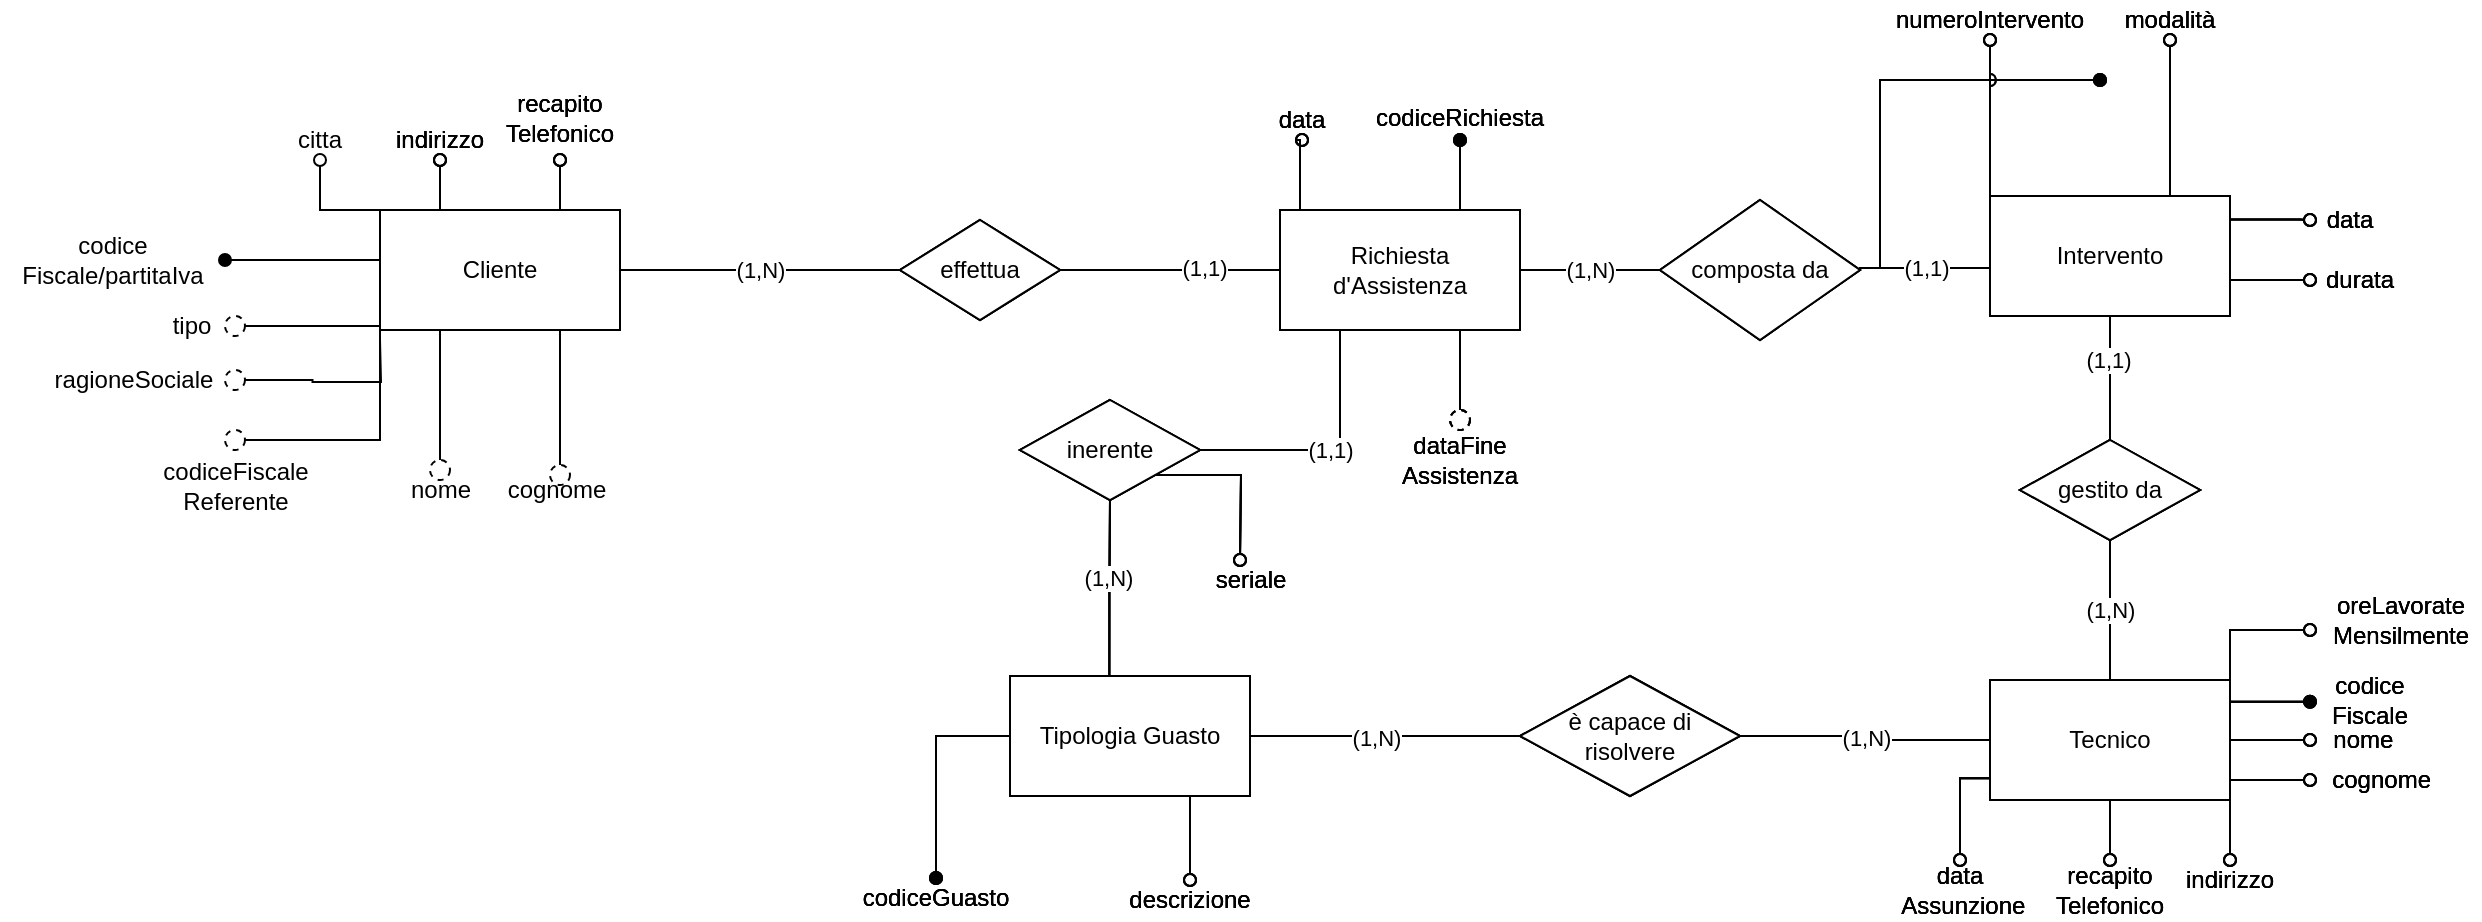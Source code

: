 <mxfile version="13.10.9" type="device"><diagram id="MjvLOSTDKFt7GLlN7sHz" name="Page-1"><mxGraphModel dx="1609" dy="435" grid="1" gridSize="10" guides="1" tooltips="1" connect="1" arrows="1" fold="1" page="1" pageScale="1" pageWidth="827" pageHeight="1169" math="0" shadow="0"><root><mxCell id="0"/><mxCell id="1" parent="0"/><mxCell id="QRvIdGPe7huAZ2s3T8fO-1" value="(1,N)" style="edgeStyle=orthogonalEdgeStyle;rounded=0;orthogonalLoop=1;jettySize=auto;html=1;exitX=1;exitY=0.5;exitDx=0;exitDy=0;startArrow=none;startFill=0;endArrow=none;endFill=0;strokeColor=#000000;entryX=0;entryY=0.5;entryDx=0;entryDy=0;" parent="1" source="QRvIdGPe7huAZ2s3T8fO-3" target="QRvIdGPe7huAZ2s3T8fO-48" edge="1"><mxGeometry relative="1" as="geometry"><mxPoint x="-180" y="430" as="targetPoint"/></mxGeometry></mxCell><mxCell id="QRvIdGPe7huAZ2s3T8fO-2" style="edgeStyle=orthogonalEdgeStyle;rounded=0;orthogonalLoop=1;jettySize=auto;html=1;exitX=0.25;exitY=0;exitDx=0;exitDy=0;endArrow=oval;endFill=0;" parent="1" source="QRvIdGPe7huAZ2s3T8fO-3" target="QRvIdGPe7huAZ2s3T8fO-75" edge="1"><mxGeometry relative="1" as="geometry"/></mxCell><mxCell id="QRvIdGPe7huAZ2s3T8fO-3" value="Cliente" style="rounded=0;whiteSpace=wrap;html=1;" parent="1" vertex="1"><mxGeometry x="-350" y="495" width="120" height="60" as="geometry"/></mxCell><mxCell id="QRvIdGPe7huAZ2s3T8fO-4" style="edgeStyle=orthogonalEdgeStyle;rounded=0;orthogonalLoop=1;jettySize=auto;html=1;exitX=0.5;exitY=1;exitDx=0;exitDy=0;entryX=0.75;entryY=0;entryDx=0;entryDy=0;startArrow=oval;startFill=0;endArrow=none;endFill=0;strokeColor=#000000;" parent="1" source="QRvIdGPe7huAZ2s3T8fO-5" target="QRvIdGPe7huAZ2s3T8fO-3" edge="1"><mxGeometry relative="1" as="geometry"/></mxCell><mxCell id="QRvIdGPe7huAZ2s3T8fO-5" value="recapito&lt;br&gt;Telefonico" style="text;html=1;strokeColor=none;fillColor=none;align=center;verticalAlign=middle;whiteSpace=wrap;rounded=0;" parent="1" vertex="1"><mxGeometry x="-290" y="427.5" width="60" height="42.5" as="geometry"/></mxCell><mxCell id="QRvIdGPe7huAZ2s3T8fO-6" style="edgeStyle=orthogonalEdgeStyle;rounded=0;orthogonalLoop=1;jettySize=auto;html=1;exitX=0.5;exitY=1;exitDx=0;exitDy=0;" parent="1" source="QRvIdGPe7huAZ2s3T8fO-5" target="QRvIdGPe7huAZ2s3T8fO-5" edge="1"><mxGeometry relative="1" as="geometry"/></mxCell><mxCell id="QRvIdGPe7huAZ2s3T8fO-9" style="edgeStyle=orthogonalEdgeStyle;rounded=0;orthogonalLoop=1;jettySize=auto;html=1;exitX=0;exitY=0;exitDx=0;exitDy=0;entryX=0.5;entryY=1;entryDx=0;entryDy=0;startArrow=none;startFill=0;endArrow=oval;endFill=0;strokeWidth=1;jumpStyle=arc;" parent="1" source="QRvIdGPe7huAZ2s3T8fO-18" target="QRvIdGPe7huAZ2s3T8fO-13" edge="1"><mxGeometry relative="1" as="geometry"><Array as="points"><mxPoint x="455" y="410"/></Array></mxGeometry></mxCell><mxCell id="QRvIdGPe7huAZ2s3T8fO-10" style="edgeStyle=orthogonalEdgeStyle;rounded=0;orthogonalLoop=1;jettySize=auto;html=1;exitX=0.414;exitY=0.014;exitDx=0;exitDy=0;endArrow=none;endFill=0;entryX=0.5;entryY=1;entryDx=0;entryDy=0;exitPerimeter=0;" parent="1" source="QRvIdGPe7huAZ2s3T8fO-12" target="QRvIdGPe7huAZ2s3T8fO-58" edge="1"><mxGeometry relative="1" as="geometry"><mxPoint x="-30" y="680" as="sourcePoint"/><mxPoint y="610.0" as="targetPoint"/><Array as="points"/></mxGeometry></mxCell><mxCell id="QRvIdGPe7huAZ2s3T8fO-11" value="(1,N)" style="edgeLabel;html=1;align=center;verticalAlign=middle;resizable=0;points=[];" parent="QRvIdGPe7huAZ2s3T8fO-10" vertex="1" connectable="0"><mxGeometry x="0.13" y="1" relative="1" as="geometry"><mxPoint as="offset"/></mxGeometry></mxCell><mxCell id="QRvIdGPe7huAZ2s3T8fO-12" value="Tipologia Guasto" style="rounded=0;whiteSpace=wrap;html=1;" parent="1" vertex="1"><mxGeometry x="-35" y="728" width="120" height="60" as="geometry"/></mxCell><mxCell id="QRvIdGPe7huAZ2s3T8fO-13" value="numeroIntervento" style="text;html=1;strokeColor=none;fillColor=none;align=center;verticalAlign=middle;whiteSpace=wrap;rounded=0;" parent="1" vertex="1"><mxGeometry x="415" y="390" width="80" height="20" as="geometry"/></mxCell><mxCell id="QRvIdGPe7huAZ2s3T8fO-14" style="edgeStyle=orthogonalEdgeStyle;rounded=0;orthogonalLoop=1;jettySize=auto;html=1;exitX=0.5;exitY=1;exitDx=0;exitDy=0;entryX=0.75;entryY=0;entryDx=0;entryDy=0;startArrow=oval;startFill=0;endArrow=none;endFill=0;strokeWidth=1;" parent="1" source="QRvIdGPe7huAZ2s3T8fO-15" target="QRvIdGPe7huAZ2s3T8fO-18" edge="1"><mxGeometry relative="1" as="geometry"><Array as="points"><mxPoint x="545" y="420"/></Array></mxGeometry></mxCell><mxCell id="QRvIdGPe7huAZ2s3T8fO-15" value="modalità" style="text;html=1;strokeColor=none;fillColor=none;align=center;verticalAlign=middle;whiteSpace=wrap;rounded=0;" parent="1" vertex="1"><mxGeometry x="515" y="390" width="60" height="20" as="geometry"/></mxCell><mxCell id="QRvIdGPe7huAZ2s3T8fO-16" style="edgeStyle=orthogonalEdgeStyle;rounded=0;orthogonalLoop=1;jettySize=auto;html=1;exitX=1.003;exitY=0.195;exitDx=0;exitDy=0;startArrow=none;startFill=0;endArrow=oval;endFill=0;strokeColor=#000000;strokeWidth=1;exitPerimeter=0;entryX=0;entryY=0.5;entryDx=0;entryDy=0;" parent="1" source="QRvIdGPe7huAZ2s3T8fO-18" target="QRvIdGPe7huAZ2s3T8fO-21" edge="1"><mxGeometry relative="1" as="geometry"><mxPoint x="600" y="500" as="targetPoint"/><Array as="points"><mxPoint x="610" y="500"/></Array></mxGeometry></mxCell><mxCell id="QRvIdGPe7huAZ2s3T8fO-17" style="edgeStyle=orthogonalEdgeStyle;rounded=0;orthogonalLoop=1;jettySize=auto;html=1;exitX=1;exitY=0.75;exitDx=0;exitDy=0;endArrow=oval;endFill=0;entryX=0;entryY=0.5;entryDx=0;entryDy=0;" parent="1" source="QRvIdGPe7huAZ2s3T8fO-18" target="QRvIdGPe7huAZ2s3T8fO-22" edge="1"><mxGeometry relative="1" as="geometry"><Array as="points"><mxPoint x="575" y="530"/></Array></mxGeometry></mxCell><mxCell id="QRvIdGPe7huAZ2s3T8fO-18" value="Intervento" style="rounded=0;whiteSpace=wrap;html=1;" parent="1" vertex="1"><mxGeometry x="455" y="488" width="120" height="60" as="geometry"/></mxCell><mxCell id="QRvIdGPe7huAZ2s3T8fO-19" value="(1,1)" style="edgeStyle=orthogonalEdgeStyle;rounded=0;orthogonalLoop=1;jettySize=auto;html=1;exitX=1;exitY=0.5;exitDx=0;exitDy=0;entryX=0;entryY=0.5;entryDx=0;entryDy=0;startArrow=none;startFill=0;endArrow=none;endFill=0;strokeColor=#000000;strokeWidth=1;" parent="1" source="QRvIdGPe7huAZ2s3T8fO-20" edge="1"><mxGeometry relative="1" as="geometry"><Array as="points"><mxPoint x="455" y="524"/></Array><mxPoint x="390" y="528.0" as="sourcePoint"/><mxPoint x="455" y="522.0" as="targetPoint"/></mxGeometry></mxCell><mxCell id="QRvIdGPe7huAZ2s3T8fO-20" value="composta da" style="rhombus;whiteSpace=wrap;html=1;" parent="1" vertex="1"><mxGeometry x="290" y="490" width="100" height="70" as="geometry"/></mxCell><mxCell id="QRvIdGPe7huAZ2s3T8fO-21" value="data" style="text;html=1;strokeColor=none;fillColor=none;align=center;verticalAlign=middle;whiteSpace=wrap;rounded=0;" parent="1" vertex="1"><mxGeometry x="615" y="490" width="40" height="20" as="geometry"/></mxCell><mxCell id="QRvIdGPe7huAZ2s3T8fO-22" value="durata" style="text;html=1;strokeColor=none;fillColor=none;align=center;verticalAlign=middle;whiteSpace=wrap;rounded=0;rotation=0;" parent="1" vertex="1"><mxGeometry x="615" y="520" width="50" height="20" as="geometry"/></mxCell><mxCell id="QRvIdGPe7huAZ2s3T8fO-23" value="(1,N)" style="edgeStyle=orthogonalEdgeStyle;rounded=0;orthogonalLoop=1;jettySize=auto;html=1;exitX=0.5;exitY=0;exitDx=0;exitDy=0;entryX=0.5;entryY=1;entryDx=0;entryDy=0;startArrow=none;startFill=0;endArrow=none;endFill=0;strokeColor=#000000;strokeWidth=1;" parent="1" source="QRvIdGPe7huAZ2s3T8fO-30" target="QRvIdGPe7huAZ2s3T8fO-33" edge="1"><mxGeometry relative="1" as="geometry"><mxPoint x="500" y="650" as="targetPoint"/></mxGeometry></mxCell><mxCell id="QRvIdGPe7huAZ2s3T8fO-24" style="edgeStyle=orthogonalEdgeStyle;rounded=0;orthogonalLoop=1;jettySize=auto;html=1;exitX=1.002;exitY=0.181;exitDx=0;exitDy=0;entryX=0;entryY=0.5;entryDx=0;entryDy=0;startArrow=none;startFill=0;endArrow=oval;endFill=1;strokeWidth=1;exitPerimeter=0;" parent="1" source="QRvIdGPe7huAZ2s3T8fO-30" target="QRvIdGPe7huAZ2s3T8fO-34" edge="1"><mxGeometry relative="1" as="geometry"><Array as="points"/></mxGeometry></mxCell><mxCell id="QRvIdGPe7huAZ2s3T8fO-25" style="edgeStyle=orthogonalEdgeStyle;rounded=0;orthogonalLoop=1;jettySize=auto;html=1;entryX=0.5;entryY=0;entryDx=0;entryDy=0;endArrow=oval;endFill=0;exitX=0.007;exitY=0.819;exitDx=0;exitDy=0;exitPerimeter=0;" parent="1" source="QRvIdGPe7huAZ2s3T8fO-30" target="QRvIdGPe7huAZ2s3T8fO-43" edge="1"><mxGeometry relative="1" as="geometry"><Array as="points"><mxPoint x="440" y="779"/></Array><mxPoint x="450" y="780" as="sourcePoint"/></mxGeometry></mxCell><mxCell id="QRvIdGPe7huAZ2s3T8fO-26" style="edgeStyle=orthogonalEdgeStyle;rounded=0;orthogonalLoop=1;jettySize=auto;html=1;exitX=1;exitY=1;exitDx=0;exitDy=0;endArrow=oval;endFill=0;entryX=0;entryY=0.5;entryDx=0;entryDy=0;" parent="1" source="QRvIdGPe7huAZ2s3T8fO-30" target="QRvIdGPe7huAZ2s3T8fO-39" edge="1"><mxGeometry relative="1" as="geometry"><mxPoint x="590" y="780" as="targetPoint"/><Array as="points"><mxPoint x="560" y="760"/><mxPoint x="600" y="760"/></Array></mxGeometry></mxCell><mxCell id="QRvIdGPe7huAZ2s3T8fO-27" style="edgeStyle=orthogonalEdgeStyle;rounded=0;orthogonalLoop=1;jettySize=auto;html=1;endArrow=oval;endFill=0;entryX=0;entryY=0.5;entryDx=0;entryDy=0;exitX=1;exitY=0.75;exitDx=0;exitDy=0;" parent="1" source="QRvIdGPe7huAZ2s3T8fO-30" target="QRvIdGPe7huAZ2s3T8fO-40" edge="1"><mxGeometry relative="1" as="geometry"><Array as="points"><mxPoint x="575" y="780"/><mxPoint x="610" y="780"/></Array><mxPoint x="560" y="775" as="sourcePoint"/></mxGeometry></mxCell><mxCell id="QRvIdGPe7huAZ2s3T8fO-28" style="edgeStyle=orthogonalEdgeStyle;rounded=0;orthogonalLoop=1;jettySize=auto;html=1;exitX=1;exitY=1;exitDx=0;exitDy=0;startArrow=none;startFill=0;endArrow=oval;endFill=0;" parent="1" source="QRvIdGPe7huAZ2s3T8fO-30" target="QRvIdGPe7huAZ2s3T8fO-42" edge="1"><mxGeometry relative="1" as="geometry"/></mxCell><mxCell id="QRvIdGPe7huAZ2s3T8fO-29" style="edgeStyle=orthogonalEdgeStyle;rounded=0;orthogonalLoop=1;jettySize=auto;html=1;exitX=0.5;exitY=1;exitDx=0;exitDy=0;endArrow=oval;endFill=0;" parent="1" source="QRvIdGPe7huAZ2s3T8fO-30" edge="1"><mxGeometry relative="1" as="geometry"><mxPoint x="515" y="820" as="targetPoint"/></mxGeometry></mxCell><mxCell id="QRvIdGPe7huAZ2s3T8fO-30" value="Tecnico" style="rounded=0;whiteSpace=wrap;html=1;" parent="1" vertex="1"><mxGeometry x="455" y="730" width="120" height="60" as="geometry"/></mxCell><mxCell id="QRvIdGPe7huAZ2s3T8fO-31" style="edgeStyle=orthogonalEdgeStyle;rounded=0;orthogonalLoop=1;jettySize=auto;html=1;exitX=0.5;exitY=0;exitDx=0;exitDy=0;entryX=0.5;entryY=1;entryDx=0;entryDy=0;endArrow=none;endFill=0;" parent="1" source="QRvIdGPe7huAZ2s3T8fO-33" target="QRvIdGPe7huAZ2s3T8fO-18" edge="1"><mxGeometry relative="1" as="geometry"/></mxCell><mxCell id="QRvIdGPe7huAZ2s3T8fO-32" value="(1,1)" style="edgeLabel;html=1;align=center;verticalAlign=middle;resizable=0;points=[];" parent="QRvIdGPe7huAZ2s3T8fO-31" vertex="1" connectable="0"><mxGeometry x="0.305" y="1" relative="1" as="geometry"><mxPoint as="offset"/></mxGeometry></mxCell><mxCell id="QRvIdGPe7huAZ2s3T8fO-33" value="gestito da" style="rhombus;whiteSpace=wrap;html=1;" parent="1" vertex="1"><mxGeometry x="470" y="610" width="90" height="50" as="geometry"/></mxCell><mxCell id="QRvIdGPe7huAZ2s3T8fO-34" value="codice Fiscale" style="text;html=1;strokeColor=none;fillColor=none;align=center;verticalAlign=middle;whiteSpace=wrap;rounded=0;" parent="1" vertex="1"><mxGeometry x="615" y="730" width="60" height="20" as="geometry"/></mxCell><mxCell id="QRvIdGPe7huAZ2s3T8fO-35" value="(1,N)" style="edgeStyle=orthogonalEdgeStyle;rounded=0;orthogonalLoop=1;jettySize=auto;html=1;exitX=1;exitY=0.5;exitDx=0;exitDy=0;entryX=0;entryY=0.5;entryDx=0;entryDy=0;endArrow=none;endFill=0;" parent="1" source="QRvIdGPe7huAZ2s3T8fO-38" target="QRvIdGPe7huAZ2s3T8fO-30" edge="1"><mxGeometry relative="1" as="geometry"/></mxCell><mxCell id="QRvIdGPe7huAZ2s3T8fO-36" style="edgeStyle=orthogonalEdgeStyle;rounded=0;orthogonalLoop=1;jettySize=auto;html=1;exitX=0;exitY=0.5;exitDx=0;exitDy=0;endArrow=none;endFill=0;" parent="1" source="QRvIdGPe7huAZ2s3T8fO-38" target="QRvIdGPe7huAZ2s3T8fO-12" edge="1"><mxGeometry relative="1" as="geometry"/></mxCell><mxCell id="QRvIdGPe7huAZ2s3T8fO-37" value="(1,N)" style="edgeLabel;html=1;align=center;verticalAlign=middle;resizable=0;points=[];" parent="QRvIdGPe7huAZ2s3T8fO-36" vertex="1" connectable="0"><mxGeometry x="0.067" y="1" relative="1" as="geometry"><mxPoint as="offset"/></mxGeometry></mxCell><mxCell id="QRvIdGPe7huAZ2s3T8fO-38" value="è capace di risolvere" style="rhombus;whiteSpace=wrap;html=1;" parent="1" vertex="1"><mxGeometry x="220" y="728" width="110" height="60" as="geometry"/></mxCell><mxCell id="QRvIdGPe7huAZ2s3T8fO-39" value="&amp;nbsp;nome" style="text;html=1;strokeColor=none;fillColor=none;align=center;verticalAlign=middle;whiteSpace=wrap;rounded=0;" parent="1" vertex="1"><mxGeometry x="615" y="750" width="50" height="20" as="geometry"/></mxCell><mxCell id="QRvIdGPe7huAZ2s3T8fO-40" value="&amp;nbsp; cognome" style="text;html=1;strokeColor=none;fillColor=none;align=center;verticalAlign=middle;whiteSpace=wrap;rounded=0;" parent="1" vertex="1"><mxGeometry x="615" y="770" width="65" height="20" as="geometry"/></mxCell><mxCell id="QRvIdGPe7huAZ2s3T8fO-41" value="recapito Telefonico" style="text;html=1;strokeColor=none;fillColor=none;align=center;verticalAlign=middle;whiteSpace=wrap;rounded=0;" parent="1" vertex="1"><mxGeometry x="495" y="825" width="40" height="20" as="geometry"/></mxCell><mxCell id="QRvIdGPe7huAZ2s3T8fO-42" value="indirizzo" style="text;html=1;strokeColor=none;fillColor=none;align=center;verticalAlign=middle;whiteSpace=wrap;rounded=0;" parent="1" vertex="1"><mxGeometry x="545" y="820" width="60" height="20" as="geometry"/></mxCell><mxCell id="QRvIdGPe7huAZ2s3T8fO-43" value="data&lt;br&gt;&amp;nbsp;Assunzione" style="text;html=1;strokeColor=none;fillColor=none;align=center;verticalAlign=middle;whiteSpace=wrap;rounded=0;" parent="1" vertex="1"><mxGeometry x="400" y="820" width="80" height="30" as="geometry"/></mxCell><mxCell id="QRvIdGPe7huAZ2s3T8fO-44" style="edgeStyle=orthogonalEdgeStyle;rounded=0;orthogonalLoop=1;jettySize=auto;html=1;startArrow=oval;startFill=1;endArrow=none;endFill=0;strokeWidth=1;fillColor=#fff2cc;" parent="1" edge="1"><mxGeometry relative="1" as="geometry"><mxPoint x="510" y="430" as="sourcePoint"/><mxPoint x="400" y="524" as="targetPoint"/><Array as="points"><mxPoint x="400" y="430"/><mxPoint x="400" y="520"/></Array></mxGeometry></mxCell><mxCell id="QRvIdGPe7huAZ2s3T8fO-45" style="edgeStyle=orthogonalEdgeStyle;rounded=0;orthogonalLoop=1;jettySize=auto;html=1;exitX=1;exitY=0.5;exitDx=0;exitDy=0;endArrow=none;endFill=0;entryX=0;entryY=0.5;entryDx=0;entryDy=0;" parent="1" source="QRvIdGPe7huAZ2s3T8fO-48" target="QRvIdGPe7huAZ2s3T8fO-52" edge="1"><mxGeometry relative="1" as="geometry"><mxPoint x="-80" y="480" as="targetPoint"/></mxGeometry></mxCell><mxCell id="QRvIdGPe7huAZ2s3T8fO-46" value="(1,1)" style="edgeLabel;html=1;align=center;verticalAlign=middle;resizable=0;points=[];" parent="QRvIdGPe7huAZ2s3T8fO-45" vertex="1" connectable="0"><mxGeometry x="0.294" y="1" relative="1" as="geometry"><mxPoint x="1" as="offset"/></mxGeometry></mxCell><mxCell id="QRvIdGPe7huAZ2s3T8fO-47" style="edgeStyle=orthogonalEdgeStyle;rounded=0;orthogonalLoop=1;jettySize=auto;html=1;exitX=0.25;exitY=0;exitDx=0;exitDy=0;entryX=0.5;entryY=1;entryDx=0;entryDy=0;strokeColor=#000000;endArrow=oval;endFill=0;" parent="1" source="QRvIdGPe7huAZ2s3T8fO-52" target="QRvIdGPe7huAZ2s3T8fO-55" edge="1"><mxGeometry relative="1" as="geometry"><Array as="points"><mxPoint x="110" y="495"/></Array></mxGeometry></mxCell><mxCell id="QRvIdGPe7huAZ2s3T8fO-48" value="effettua" style="rhombus;whiteSpace=wrap;html=1;" parent="1" vertex="1"><mxGeometry x="-90" y="500" width="80" height="50" as="geometry"/></mxCell><mxCell id="QRvIdGPe7huAZ2s3T8fO-49" value="(1,N)" style="edgeStyle=orthogonalEdgeStyle;rounded=0;orthogonalLoop=1;jettySize=auto;html=1;exitX=1;exitY=0.5;exitDx=0;exitDy=0;entryX=0;entryY=0.5;entryDx=0;entryDy=0;endArrow=none;endFill=0;" parent="1" source="QRvIdGPe7huAZ2s3T8fO-52" target="QRvIdGPe7huAZ2s3T8fO-20" edge="1"><mxGeometry relative="1" as="geometry"/></mxCell><mxCell id="QRvIdGPe7huAZ2s3T8fO-50" style="edgeStyle=orthogonalEdgeStyle;rounded=0;orthogonalLoop=1;jettySize=auto;html=1;exitX=0.75;exitY=0;exitDx=0;exitDy=0;endArrow=oval;endFill=1;fillColor=#fff2cc;" parent="1" source="QRvIdGPe7huAZ2s3T8fO-52" edge="1"><mxGeometry relative="1" as="geometry"><mxPoint x="190" y="460" as="targetPoint"/><Array as="points"><mxPoint x="190" y="470"/><mxPoint x="190" y="470"/></Array></mxGeometry></mxCell><mxCell id="QRvIdGPe7huAZ2s3T8fO-51" style="edgeStyle=orthogonalEdgeStyle;rounded=0;orthogonalLoop=1;jettySize=auto;html=1;exitX=0.75;exitY=1;exitDx=0;exitDy=0;entryX=0.5;entryY=0;entryDx=0;entryDy=0;startArrow=none;startFill=0;endArrow=none;endFill=0;" parent="1" source="QRvIdGPe7huAZ2s3T8fO-52" target="QRvIdGPe7huAZ2s3T8fO-85" edge="1"><mxGeometry relative="1" as="geometry"/></mxCell><mxCell id="QRvIdGPe7huAZ2s3T8fO-52" value="Richiesta d'Assistenza" style="rounded=0;whiteSpace=wrap;html=1;" parent="1" vertex="1"><mxGeometry x="100" y="495" width="120" height="60" as="geometry"/></mxCell><mxCell id="QRvIdGPe7huAZ2s3T8fO-53" value="codiceRichiesta" style="text;html=1;strokeColor=none;fillColor=none;align=center;verticalAlign=middle;whiteSpace=wrap;rounded=0;" parent="1" vertex="1"><mxGeometry x="140" y="433.75" width="100" height="30" as="geometry"/></mxCell><mxCell id="QRvIdGPe7huAZ2s3T8fO-54" value="dataFine&lt;br&gt;Assistenza" style="text;html=1;strokeColor=none;fillColor=none;align=center;verticalAlign=middle;whiteSpace=wrap;rounded=0;" parent="1" vertex="1"><mxGeometry x="170" y="605" width="40" height="30" as="geometry"/></mxCell><mxCell id="QRvIdGPe7huAZ2s3T8fO-55" value="data" style="text;html=1;strokeColor=none;fillColor=none;align=center;verticalAlign=middle;whiteSpace=wrap;rounded=0;" parent="1" vertex="1"><mxGeometry x="91" y="440" width="40" height="20" as="geometry"/></mxCell><mxCell id="QRvIdGPe7huAZ2s3T8fO-56" value="(1,1)" style="edgeStyle=orthogonalEdgeStyle;rounded=0;orthogonalLoop=1;jettySize=auto;html=1;exitX=1;exitY=0.5;exitDx=0;exitDy=0;entryX=0.25;entryY=1;entryDx=0;entryDy=0;endArrow=none;endFill=0;" parent="1" source="QRvIdGPe7huAZ2s3T8fO-58" target="QRvIdGPe7huAZ2s3T8fO-52" edge="1"><mxGeometry relative="1" as="geometry"/></mxCell><mxCell id="QRvIdGPe7huAZ2s3T8fO-57" style="edgeStyle=orthogonalEdgeStyle;rounded=0;orthogonalLoop=1;jettySize=auto;html=1;exitX=1;exitY=1;exitDx=0;exitDy=0;endArrow=oval;endFill=0;" parent="1" source="QRvIdGPe7huAZ2s3T8fO-58" edge="1"><mxGeometry relative="1" as="geometry"><mxPoint x="80" y="670" as="targetPoint"/></mxGeometry></mxCell><mxCell id="QRvIdGPe7huAZ2s3T8fO-58" value="inerente" style="rhombus;whiteSpace=wrap;html=1;" parent="1" vertex="1"><mxGeometry x="-30" y="590" width="90" height="50" as="geometry"/></mxCell><mxCell id="QRvIdGPe7huAZ2s3T8fO-75" value="indirizzo" style="text;html=1;strokeColor=none;fillColor=none;align=center;verticalAlign=middle;whiteSpace=wrap;rounded=0;" parent="1" vertex="1"><mxGeometry x="-350" y="450" width="60" height="20" as="geometry"/></mxCell><mxCell id="QRvIdGPe7huAZ2s3T8fO-81" style="edgeStyle=orthogonalEdgeStyle;rounded=0;orthogonalLoop=1;jettySize=auto;html=1;exitX=0.5;exitY=0;exitDx=0;exitDy=0;entryX=0;entryY=0.5;entryDx=0;entryDy=0;startArrow=oval;startFill=1;endArrow=none;endFill=0;" parent="1" source="QRvIdGPe7huAZ2s3T8fO-82" target="QRvIdGPe7huAZ2s3T8fO-12" edge="1"><mxGeometry relative="1" as="geometry"><Array as="points"><mxPoint x="-72" y="758"/></Array></mxGeometry></mxCell><mxCell id="QRvIdGPe7huAZ2s3T8fO-82" value="codiceGuasto" style="text;html=1;strokeColor=none;fillColor=none;align=center;verticalAlign=middle;whiteSpace=wrap;rounded=0;" parent="1" vertex="1"><mxGeometry x="-92" y="829" width="40" height="20" as="geometry"/></mxCell><mxCell id="QRvIdGPe7huAZ2s3T8fO-83" style="edgeStyle=orthogonalEdgeStyle;rounded=0;orthogonalLoop=1;jettySize=auto;html=1;exitX=0.5;exitY=0;exitDx=0;exitDy=0;entryX=0.75;entryY=1;entryDx=0;entryDy=0;startArrow=oval;startFill=0;endArrow=none;endFill=0;" parent="1" source="QRvIdGPe7huAZ2s3T8fO-84" target="QRvIdGPe7huAZ2s3T8fO-12" edge="1"><mxGeometry relative="1" as="geometry"/></mxCell><mxCell id="QRvIdGPe7huAZ2s3T8fO-84" value="descrizione" style="text;html=1;strokeColor=none;fillColor=none;align=center;verticalAlign=middle;whiteSpace=wrap;rounded=0;" parent="1" vertex="1"><mxGeometry x="25" y="830" width="60" height="20" as="geometry"/></mxCell><mxCell id="QRvIdGPe7huAZ2s3T8fO-85" value="" style="ellipse;whiteSpace=wrap;html=1;aspect=fixed;dashed=1;fillColor=none;" parent="1" vertex="1"><mxGeometry x="185" y="595" width="10" height="10" as="geometry"/></mxCell><mxCell id="QRvIdGPe7huAZ2s3T8fO-86" value="seriale" style="text;html=1;align=center;verticalAlign=middle;resizable=0;points=[];autosize=1;" parent="1" vertex="1"><mxGeometry x="60" y="670" width="50" height="20" as="geometry"/></mxCell><mxCell id="QRvIdGPe7huAZ2s3T8fO-87" value="oreLavorate&lt;br&gt;Mensilmente" style="text;html=1;align=center;verticalAlign=middle;resizable=0;points=[];autosize=1;" parent="1" vertex="1"><mxGeometry x="620" y="685" width="80" height="30" as="geometry"/></mxCell><mxCell id="QRvIdGPe7huAZ2s3T8fO-89" style="edgeStyle=orthogonalEdgeStyle;rounded=0;orthogonalLoop=1;jettySize=auto;html=1;endArrow=oval;endFill=0;entryX=0;entryY=0.5;entryDx=0;entryDy=0;exitX=1;exitY=0;exitDx=0;exitDy=0;" parent="1" source="QRvIdGPe7huAZ2s3T8fO-30" edge="1"><mxGeometry relative="1" as="geometry"><Array as="points"><mxPoint x="575" y="705"/></Array><mxPoint x="575" y="699.99" as="sourcePoint"/><mxPoint x="615" y="704.99" as="targetPoint"/></mxGeometry></mxCell><mxCell id="QRvIdGPe7huAZ2s3T8fO-90" value="(1,N)" style="edgeStyle=orthogonalEdgeStyle;rounded=0;orthogonalLoop=1;jettySize=auto;html=1;exitX=1;exitY=0.5;exitDx=0;exitDy=0;startArrow=none;startFill=0;endArrow=none;endFill=0;strokeColor=#000000;entryX=0;entryY=0.5;entryDx=0;entryDy=0;" parent="1" source="QRvIdGPe7huAZ2s3T8fO-92" target="QRvIdGPe7huAZ2s3T8fO-135" edge="1"><mxGeometry relative="1" as="geometry"><mxPoint x="-180" y="430" as="targetPoint"/></mxGeometry></mxCell><mxCell id="QRvIdGPe7huAZ2s3T8fO-91" style="edgeStyle=orthogonalEdgeStyle;rounded=0;orthogonalLoop=1;jettySize=auto;html=1;exitX=0.25;exitY=0;exitDx=0;exitDy=0;endArrow=oval;endFill=0;" parent="1" source="QRvIdGPe7huAZ2s3T8fO-92" target="QRvIdGPe7huAZ2s3T8fO-162" edge="1"><mxGeometry relative="1" as="geometry"/></mxCell><mxCell id="QRvIdGPe7huAZ2s3T8fO-92" value="Cliente" style="rounded=0;whiteSpace=wrap;html=1;" parent="1" vertex="1"><mxGeometry x="-350" y="495" width="120" height="60" as="geometry"/></mxCell><mxCell id="QRvIdGPe7huAZ2s3T8fO-93" style="edgeStyle=orthogonalEdgeStyle;rounded=0;orthogonalLoop=1;jettySize=auto;html=1;exitX=0.5;exitY=1;exitDx=0;exitDy=0;entryX=0.75;entryY=0;entryDx=0;entryDy=0;startArrow=oval;startFill=0;endArrow=none;endFill=0;strokeColor=#000000;" parent="1" source="QRvIdGPe7huAZ2s3T8fO-94" target="QRvIdGPe7huAZ2s3T8fO-92" edge="1"><mxGeometry relative="1" as="geometry"/></mxCell><mxCell id="QRvIdGPe7huAZ2s3T8fO-94" value="recapito&lt;br&gt;Telefonico" style="text;html=1;strokeColor=none;fillColor=none;align=center;verticalAlign=middle;whiteSpace=wrap;rounded=0;" parent="1" vertex="1"><mxGeometry x="-290" y="427.5" width="60" height="42.5" as="geometry"/></mxCell><mxCell id="QRvIdGPe7huAZ2s3T8fO-95" style="edgeStyle=orthogonalEdgeStyle;rounded=0;orthogonalLoop=1;jettySize=auto;html=1;exitX=0.5;exitY=1;exitDx=0;exitDy=0;" parent="1" source="QRvIdGPe7huAZ2s3T8fO-94" target="QRvIdGPe7huAZ2s3T8fO-94" edge="1"><mxGeometry relative="1" as="geometry"/></mxCell><mxCell id="QRvIdGPe7huAZ2s3T8fO-96" style="edgeStyle=orthogonalEdgeStyle;rounded=0;orthogonalLoop=1;jettySize=auto;html=1;exitX=0;exitY=0;exitDx=0;exitDy=0;entryX=0.5;entryY=1;entryDx=0;entryDy=0;startArrow=none;startFill=0;endArrow=oval;endFill=0;strokeWidth=1;jumpStyle=arc;" parent="1" source="QRvIdGPe7huAZ2s3T8fO-105" target="QRvIdGPe7huAZ2s3T8fO-100" edge="1"><mxGeometry relative="1" as="geometry"><Array as="points"><mxPoint x="455" y="410"/></Array></mxGeometry></mxCell><mxCell id="QRvIdGPe7huAZ2s3T8fO-97" style="edgeStyle=orthogonalEdgeStyle;rounded=0;orthogonalLoop=1;jettySize=auto;html=1;exitX=0.414;exitY=0.014;exitDx=0;exitDy=0;endArrow=none;endFill=0;entryX=0.5;entryY=1;entryDx=0;entryDy=0;exitPerimeter=0;" parent="1" source="QRvIdGPe7huAZ2s3T8fO-99" target="QRvIdGPe7huAZ2s3T8fO-145" edge="1"><mxGeometry relative="1" as="geometry"><mxPoint x="-30" y="680" as="sourcePoint"/><mxPoint y="610.0" as="targetPoint"/><Array as="points"/></mxGeometry></mxCell><mxCell id="QRvIdGPe7huAZ2s3T8fO-98" value="(1,N)" style="edgeLabel;html=1;align=center;verticalAlign=middle;resizable=0;points=[];" parent="QRvIdGPe7huAZ2s3T8fO-97" vertex="1" connectable="0"><mxGeometry x="0.13" y="1" relative="1" as="geometry"><mxPoint as="offset"/></mxGeometry></mxCell><mxCell id="QRvIdGPe7huAZ2s3T8fO-99" value="Tipologia Guasto" style="rounded=0;whiteSpace=wrap;html=1;" parent="1" vertex="1"><mxGeometry x="-35" y="728" width="120" height="60" as="geometry"/></mxCell><mxCell id="QRvIdGPe7huAZ2s3T8fO-100" value="numeroIntervento" style="text;html=1;strokeColor=none;fillColor=none;align=center;verticalAlign=middle;whiteSpace=wrap;rounded=0;" parent="1" vertex="1"><mxGeometry x="415" y="390" width="80" height="20" as="geometry"/></mxCell><mxCell id="QRvIdGPe7huAZ2s3T8fO-101" style="edgeStyle=orthogonalEdgeStyle;rounded=0;orthogonalLoop=1;jettySize=auto;html=1;exitX=0.5;exitY=1;exitDx=0;exitDy=0;entryX=0.75;entryY=0;entryDx=0;entryDy=0;startArrow=oval;startFill=0;endArrow=none;endFill=0;strokeWidth=1;" parent="1" source="QRvIdGPe7huAZ2s3T8fO-102" target="QRvIdGPe7huAZ2s3T8fO-105" edge="1"><mxGeometry relative="1" as="geometry"><Array as="points"><mxPoint x="545" y="420"/></Array></mxGeometry></mxCell><mxCell id="QRvIdGPe7huAZ2s3T8fO-102" value="modalità" style="text;html=1;strokeColor=none;fillColor=none;align=center;verticalAlign=middle;whiteSpace=wrap;rounded=0;" parent="1" vertex="1"><mxGeometry x="515" y="390" width="60" height="20" as="geometry"/></mxCell><mxCell id="QRvIdGPe7huAZ2s3T8fO-103" style="edgeStyle=orthogonalEdgeStyle;rounded=0;orthogonalLoop=1;jettySize=auto;html=1;exitX=1.003;exitY=0.195;exitDx=0;exitDy=0;startArrow=none;startFill=0;endArrow=oval;endFill=0;strokeColor=#000000;strokeWidth=1;exitPerimeter=0;entryX=0;entryY=0.5;entryDx=0;entryDy=0;" parent="1" source="QRvIdGPe7huAZ2s3T8fO-105" target="QRvIdGPe7huAZ2s3T8fO-108" edge="1"><mxGeometry relative="1" as="geometry"><mxPoint x="600" y="500" as="targetPoint"/><Array as="points"><mxPoint x="610" y="500"/></Array></mxGeometry></mxCell><mxCell id="QRvIdGPe7huAZ2s3T8fO-104" style="edgeStyle=orthogonalEdgeStyle;rounded=0;orthogonalLoop=1;jettySize=auto;html=1;exitX=1;exitY=0.75;exitDx=0;exitDy=0;endArrow=oval;endFill=0;entryX=0;entryY=0.5;entryDx=0;entryDy=0;" parent="1" source="QRvIdGPe7huAZ2s3T8fO-105" target="QRvIdGPe7huAZ2s3T8fO-109" edge="1"><mxGeometry relative="1" as="geometry"><Array as="points"><mxPoint x="575" y="530"/></Array></mxGeometry></mxCell><mxCell id="QRvIdGPe7huAZ2s3T8fO-105" value="Intervento" style="rounded=0;whiteSpace=wrap;html=1;" parent="1" vertex="1"><mxGeometry x="455" y="488" width="120" height="60" as="geometry"/></mxCell><mxCell id="QRvIdGPe7huAZ2s3T8fO-106" value="(1,1)" style="edgeStyle=orthogonalEdgeStyle;rounded=0;orthogonalLoop=1;jettySize=auto;html=1;exitX=1;exitY=0.5;exitDx=0;exitDy=0;entryX=0;entryY=0.5;entryDx=0;entryDy=0;startArrow=none;startFill=0;endArrow=none;endFill=0;strokeColor=#000000;strokeWidth=1;" parent="1" source="QRvIdGPe7huAZ2s3T8fO-107" edge="1"><mxGeometry relative="1" as="geometry"><Array as="points"><mxPoint x="455" y="524"/></Array><mxPoint x="390" y="528.0" as="sourcePoint"/><mxPoint x="455" y="522.0" as="targetPoint"/></mxGeometry></mxCell><mxCell id="QRvIdGPe7huAZ2s3T8fO-107" value="composta da" style="rhombus;whiteSpace=wrap;html=1;" parent="1" vertex="1"><mxGeometry x="290" y="490" width="100" height="70" as="geometry"/></mxCell><mxCell id="QRvIdGPe7huAZ2s3T8fO-108" value="data" style="text;html=1;strokeColor=none;fillColor=none;align=center;verticalAlign=middle;whiteSpace=wrap;rounded=0;" parent="1" vertex="1"><mxGeometry x="615" y="490" width="40" height="20" as="geometry"/></mxCell><mxCell id="QRvIdGPe7huAZ2s3T8fO-109" value="durata" style="text;html=1;strokeColor=none;fillColor=none;align=center;verticalAlign=middle;whiteSpace=wrap;rounded=0;rotation=0;" parent="1" vertex="1"><mxGeometry x="615" y="520" width="50" height="20" as="geometry"/></mxCell><mxCell id="QRvIdGPe7huAZ2s3T8fO-110" value="(1,N)" style="edgeStyle=orthogonalEdgeStyle;rounded=0;orthogonalLoop=1;jettySize=auto;html=1;exitX=0.5;exitY=0;exitDx=0;exitDy=0;entryX=0.5;entryY=1;entryDx=0;entryDy=0;startArrow=none;startFill=0;endArrow=none;endFill=0;strokeColor=#000000;strokeWidth=1;" parent="1" source="QRvIdGPe7huAZ2s3T8fO-117" target="QRvIdGPe7huAZ2s3T8fO-120" edge="1"><mxGeometry relative="1" as="geometry"><mxPoint x="500" y="650" as="targetPoint"/></mxGeometry></mxCell><mxCell id="QRvIdGPe7huAZ2s3T8fO-111" style="edgeStyle=orthogonalEdgeStyle;rounded=0;orthogonalLoop=1;jettySize=auto;html=1;exitX=1.002;exitY=0.181;exitDx=0;exitDy=0;entryX=0;entryY=0.5;entryDx=0;entryDy=0;startArrow=none;startFill=0;endArrow=oval;endFill=1;strokeWidth=1;exitPerimeter=0;" parent="1" source="QRvIdGPe7huAZ2s3T8fO-117" target="QRvIdGPe7huAZ2s3T8fO-121" edge="1"><mxGeometry relative="1" as="geometry"><Array as="points"/></mxGeometry></mxCell><mxCell id="QRvIdGPe7huAZ2s3T8fO-112" style="edgeStyle=orthogonalEdgeStyle;rounded=0;orthogonalLoop=1;jettySize=auto;html=1;entryX=0.5;entryY=0;entryDx=0;entryDy=0;endArrow=oval;endFill=0;exitX=0.007;exitY=0.819;exitDx=0;exitDy=0;exitPerimeter=0;" parent="1" source="QRvIdGPe7huAZ2s3T8fO-117" target="QRvIdGPe7huAZ2s3T8fO-130" edge="1"><mxGeometry relative="1" as="geometry"><Array as="points"><mxPoint x="440" y="779"/></Array><mxPoint x="450" y="780" as="sourcePoint"/></mxGeometry></mxCell><mxCell id="QRvIdGPe7huAZ2s3T8fO-113" style="edgeStyle=orthogonalEdgeStyle;rounded=0;orthogonalLoop=1;jettySize=auto;html=1;exitX=1;exitY=1;exitDx=0;exitDy=0;endArrow=oval;endFill=0;entryX=0;entryY=0.5;entryDx=0;entryDy=0;" parent="1" source="QRvIdGPe7huAZ2s3T8fO-117" target="QRvIdGPe7huAZ2s3T8fO-126" edge="1"><mxGeometry relative="1" as="geometry"><mxPoint x="590" y="780" as="targetPoint"/><Array as="points"><mxPoint x="560" y="760"/><mxPoint x="600" y="760"/></Array></mxGeometry></mxCell><mxCell id="QRvIdGPe7huAZ2s3T8fO-114" style="edgeStyle=orthogonalEdgeStyle;rounded=0;orthogonalLoop=1;jettySize=auto;html=1;endArrow=oval;endFill=0;entryX=0;entryY=0.5;entryDx=0;entryDy=0;exitX=1;exitY=0.75;exitDx=0;exitDy=0;" parent="1" source="QRvIdGPe7huAZ2s3T8fO-117" target="QRvIdGPe7huAZ2s3T8fO-127" edge="1"><mxGeometry relative="1" as="geometry"><Array as="points"><mxPoint x="575" y="780"/><mxPoint x="610" y="780"/></Array><mxPoint x="560" y="775" as="sourcePoint"/></mxGeometry></mxCell><mxCell id="QRvIdGPe7huAZ2s3T8fO-115" style="edgeStyle=orthogonalEdgeStyle;rounded=0;orthogonalLoop=1;jettySize=auto;html=1;exitX=1;exitY=1;exitDx=0;exitDy=0;startArrow=none;startFill=0;endArrow=oval;endFill=0;" parent="1" source="QRvIdGPe7huAZ2s3T8fO-117" target="QRvIdGPe7huAZ2s3T8fO-129" edge="1"><mxGeometry relative="1" as="geometry"/></mxCell><mxCell id="QRvIdGPe7huAZ2s3T8fO-116" style="edgeStyle=orthogonalEdgeStyle;rounded=0;orthogonalLoop=1;jettySize=auto;html=1;exitX=0.5;exitY=1;exitDx=0;exitDy=0;endArrow=oval;endFill=0;" parent="1" source="QRvIdGPe7huAZ2s3T8fO-117" edge="1"><mxGeometry relative="1" as="geometry"><mxPoint x="515" y="820" as="targetPoint"/></mxGeometry></mxCell><mxCell id="QRvIdGPe7huAZ2s3T8fO-117" value="Tecnico" style="rounded=0;whiteSpace=wrap;html=1;" parent="1" vertex="1"><mxGeometry x="455" y="730" width="120" height="60" as="geometry"/></mxCell><mxCell id="QRvIdGPe7huAZ2s3T8fO-118" style="edgeStyle=orthogonalEdgeStyle;rounded=0;orthogonalLoop=1;jettySize=auto;html=1;exitX=0.5;exitY=0;exitDx=0;exitDy=0;entryX=0.5;entryY=1;entryDx=0;entryDy=0;endArrow=none;endFill=0;" parent="1" source="QRvIdGPe7huAZ2s3T8fO-120" target="QRvIdGPe7huAZ2s3T8fO-105" edge="1"><mxGeometry relative="1" as="geometry"/></mxCell><mxCell id="QRvIdGPe7huAZ2s3T8fO-119" value="(1,1)" style="edgeLabel;html=1;align=center;verticalAlign=middle;resizable=0;points=[];" parent="QRvIdGPe7huAZ2s3T8fO-118" vertex="1" connectable="0"><mxGeometry x="0.305" y="1" relative="1" as="geometry"><mxPoint as="offset"/></mxGeometry></mxCell><mxCell id="QRvIdGPe7huAZ2s3T8fO-120" value="gestito da" style="rhombus;whiteSpace=wrap;html=1;" parent="1" vertex="1"><mxGeometry x="470" y="610" width="90" height="50" as="geometry"/></mxCell><mxCell id="QRvIdGPe7huAZ2s3T8fO-121" value="codice Fiscale" style="text;html=1;strokeColor=none;fillColor=none;align=center;verticalAlign=middle;whiteSpace=wrap;rounded=0;" parent="1" vertex="1"><mxGeometry x="615" y="730" width="60" height="20" as="geometry"/></mxCell><mxCell id="QRvIdGPe7huAZ2s3T8fO-122" value="(1,N)" style="edgeStyle=orthogonalEdgeStyle;rounded=0;orthogonalLoop=1;jettySize=auto;html=1;exitX=1;exitY=0.5;exitDx=0;exitDy=0;entryX=0;entryY=0.5;entryDx=0;entryDy=0;endArrow=none;endFill=0;" parent="1" source="QRvIdGPe7huAZ2s3T8fO-125" target="QRvIdGPe7huAZ2s3T8fO-117" edge="1"><mxGeometry relative="1" as="geometry"/></mxCell><mxCell id="QRvIdGPe7huAZ2s3T8fO-123" style="edgeStyle=orthogonalEdgeStyle;rounded=0;orthogonalLoop=1;jettySize=auto;html=1;exitX=0;exitY=0.5;exitDx=0;exitDy=0;endArrow=none;endFill=0;" parent="1" source="QRvIdGPe7huAZ2s3T8fO-125" target="QRvIdGPe7huAZ2s3T8fO-99" edge="1"><mxGeometry relative="1" as="geometry"/></mxCell><mxCell id="QRvIdGPe7huAZ2s3T8fO-124" value="(1,N)" style="edgeLabel;html=1;align=center;verticalAlign=middle;resizable=0;points=[];" parent="QRvIdGPe7huAZ2s3T8fO-123" vertex="1" connectable="0"><mxGeometry x="0.067" y="1" relative="1" as="geometry"><mxPoint as="offset"/></mxGeometry></mxCell><mxCell id="QRvIdGPe7huAZ2s3T8fO-125" value="è capace di risolvere" style="rhombus;whiteSpace=wrap;html=1;" parent="1" vertex="1"><mxGeometry x="220" y="728" width="110" height="60" as="geometry"/></mxCell><mxCell id="QRvIdGPe7huAZ2s3T8fO-126" value="&amp;nbsp;nome" style="text;html=1;strokeColor=none;fillColor=none;align=center;verticalAlign=middle;whiteSpace=wrap;rounded=0;" parent="1" vertex="1"><mxGeometry x="615" y="750" width="50" height="20" as="geometry"/></mxCell><mxCell id="QRvIdGPe7huAZ2s3T8fO-127" value="&amp;nbsp; cognome" style="text;html=1;strokeColor=none;fillColor=none;align=center;verticalAlign=middle;whiteSpace=wrap;rounded=0;" parent="1" vertex="1"><mxGeometry x="615" y="770" width="65" height="20" as="geometry"/></mxCell><mxCell id="QRvIdGPe7huAZ2s3T8fO-128" value="recapito Telefonico" style="text;html=1;strokeColor=none;fillColor=none;align=center;verticalAlign=middle;whiteSpace=wrap;rounded=0;" parent="1" vertex="1"><mxGeometry x="495" y="825" width="40" height="20" as="geometry"/></mxCell><mxCell id="QRvIdGPe7huAZ2s3T8fO-129" value="indirizzo" style="text;html=1;strokeColor=none;fillColor=none;align=center;verticalAlign=middle;whiteSpace=wrap;rounded=0;" parent="1" vertex="1"><mxGeometry x="545" y="820" width="60" height="20" as="geometry"/></mxCell><mxCell id="QRvIdGPe7huAZ2s3T8fO-130" value="data&lt;br&gt;&amp;nbsp;Assunzione" style="text;html=1;strokeColor=none;fillColor=none;align=center;verticalAlign=middle;whiteSpace=wrap;rounded=0;" parent="1" vertex="1"><mxGeometry x="400" y="820" width="80" height="30" as="geometry"/></mxCell><mxCell id="QRvIdGPe7huAZ2s3T8fO-131" style="edgeStyle=orthogonalEdgeStyle;rounded=0;orthogonalLoop=1;jettySize=auto;html=1;startArrow=oval;startFill=1;endArrow=none;endFill=0;strokeWidth=1;fillColor=#fff2cc;" parent="1" edge="1"><mxGeometry relative="1" as="geometry"><mxPoint x="510" y="430" as="sourcePoint"/><mxPoint x="400" y="524" as="targetPoint"/><Array as="points"><mxPoint x="400" y="430"/><mxPoint x="400" y="520"/></Array></mxGeometry></mxCell><mxCell id="QRvIdGPe7huAZ2s3T8fO-132" style="edgeStyle=orthogonalEdgeStyle;rounded=0;orthogonalLoop=1;jettySize=auto;html=1;exitX=1;exitY=0.5;exitDx=0;exitDy=0;endArrow=none;endFill=0;entryX=0;entryY=0.5;entryDx=0;entryDy=0;" parent="1" source="QRvIdGPe7huAZ2s3T8fO-135" target="QRvIdGPe7huAZ2s3T8fO-139" edge="1"><mxGeometry relative="1" as="geometry"><mxPoint x="-80" y="480" as="targetPoint"/></mxGeometry></mxCell><mxCell id="QRvIdGPe7huAZ2s3T8fO-133" value="(1,1)" style="edgeLabel;html=1;align=center;verticalAlign=middle;resizable=0;points=[];" parent="QRvIdGPe7huAZ2s3T8fO-132" vertex="1" connectable="0"><mxGeometry x="0.294" y="1" relative="1" as="geometry"><mxPoint x="1" as="offset"/></mxGeometry></mxCell><mxCell id="QRvIdGPe7huAZ2s3T8fO-134" style="edgeStyle=orthogonalEdgeStyle;rounded=0;orthogonalLoop=1;jettySize=auto;html=1;exitX=0.25;exitY=0;exitDx=0;exitDy=0;entryX=0.5;entryY=1;entryDx=0;entryDy=0;strokeColor=#000000;endArrow=oval;endFill=0;" parent="1" source="QRvIdGPe7huAZ2s3T8fO-139" target="QRvIdGPe7huAZ2s3T8fO-142" edge="1"><mxGeometry relative="1" as="geometry"><Array as="points"><mxPoint x="110" y="495"/></Array></mxGeometry></mxCell><mxCell id="QRvIdGPe7huAZ2s3T8fO-135" value="effettua" style="rhombus;whiteSpace=wrap;html=1;" parent="1" vertex="1"><mxGeometry x="-90" y="500" width="80" height="50" as="geometry"/></mxCell><mxCell id="QRvIdGPe7huAZ2s3T8fO-136" value="(1,N)" style="edgeStyle=orthogonalEdgeStyle;rounded=0;orthogonalLoop=1;jettySize=auto;html=1;exitX=1;exitY=0.5;exitDx=0;exitDy=0;entryX=0;entryY=0.5;entryDx=0;entryDy=0;endArrow=none;endFill=0;" parent="1" source="QRvIdGPe7huAZ2s3T8fO-139" target="QRvIdGPe7huAZ2s3T8fO-107" edge="1"><mxGeometry relative="1" as="geometry"/></mxCell><mxCell id="QRvIdGPe7huAZ2s3T8fO-137" style="edgeStyle=orthogonalEdgeStyle;rounded=0;orthogonalLoop=1;jettySize=auto;html=1;exitX=0.75;exitY=0;exitDx=0;exitDy=0;endArrow=oval;endFill=1;fillColor=#fff2cc;" parent="1" source="QRvIdGPe7huAZ2s3T8fO-139" edge="1"><mxGeometry relative="1" as="geometry"><mxPoint x="190" y="460" as="targetPoint"/><Array as="points"><mxPoint x="190" y="470"/><mxPoint x="190" y="470"/></Array></mxGeometry></mxCell><mxCell id="QRvIdGPe7huAZ2s3T8fO-138" style="edgeStyle=orthogonalEdgeStyle;rounded=0;orthogonalLoop=1;jettySize=auto;html=1;exitX=0.75;exitY=1;exitDx=0;exitDy=0;entryX=0.5;entryY=0;entryDx=0;entryDy=0;startArrow=none;startFill=0;endArrow=none;endFill=0;" parent="1" source="QRvIdGPe7huAZ2s3T8fO-139" target="QRvIdGPe7huAZ2s3T8fO-172" edge="1"><mxGeometry relative="1" as="geometry"/></mxCell><mxCell id="QRvIdGPe7huAZ2s3T8fO-139" value="Richiesta d'Assistenza" style="rounded=0;whiteSpace=wrap;html=1;" parent="1" vertex="1"><mxGeometry x="100" y="495" width="120" height="60" as="geometry"/></mxCell><mxCell id="QRvIdGPe7huAZ2s3T8fO-140" value="codiceRichiesta" style="text;html=1;strokeColor=none;fillColor=none;align=center;verticalAlign=middle;whiteSpace=wrap;rounded=0;" parent="1" vertex="1"><mxGeometry x="140" y="433.75" width="100" height="30" as="geometry"/></mxCell><mxCell id="QRvIdGPe7huAZ2s3T8fO-141" value="dataFine&lt;br&gt;Assistenza" style="text;html=1;strokeColor=none;fillColor=none;align=center;verticalAlign=middle;whiteSpace=wrap;rounded=0;" parent="1" vertex="1"><mxGeometry x="170" y="605" width="40" height="30" as="geometry"/></mxCell><mxCell id="QRvIdGPe7huAZ2s3T8fO-142" value="data" style="text;html=1;strokeColor=none;fillColor=none;align=center;verticalAlign=middle;whiteSpace=wrap;rounded=0;" parent="1" vertex="1"><mxGeometry x="91" y="440" width="40" height="20" as="geometry"/></mxCell><mxCell id="QRvIdGPe7huAZ2s3T8fO-143" value="(1,1)" style="edgeStyle=orthogonalEdgeStyle;rounded=0;orthogonalLoop=1;jettySize=auto;html=1;exitX=1;exitY=0.5;exitDx=0;exitDy=0;entryX=0.25;entryY=1;entryDx=0;entryDy=0;endArrow=none;endFill=0;" parent="1" source="QRvIdGPe7huAZ2s3T8fO-145" target="QRvIdGPe7huAZ2s3T8fO-139" edge="1"><mxGeometry relative="1" as="geometry"/></mxCell><mxCell id="QRvIdGPe7huAZ2s3T8fO-144" style="edgeStyle=orthogonalEdgeStyle;rounded=0;orthogonalLoop=1;jettySize=auto;html=1;exitX=1;exitY=1;exitDx=0;exitDy=0;endArrow=oval;endFill=0;" parent="1" source="QRvIdGPe7huAZ2s3T8fO-145" edge="1"><mxGeometry relative="1" as="geometry"><mxPoint x="80" y="670" as="targetPoint"/></mxGeometry></mxCell><mxCell id="QRvIdGPe7huAZ2s3T8fO-145" value="inerente" style="rhombus;whiteSpace=wrap;html=1;" parent="1" vertex="1"><mxGeometry x="-30" y="590" width="90" height="50" as="geometry"/></mxCell><mxCell id="QRvIdGPe7huAZ2s3T8fO-146" style="edgeStyle=orthogonalEdgeStyle;rounded=0;orthogonalLoop=1;jettySize=auto;html=1;exitX=0;exitY=0.5;exitDx=0;exitDy=0;endArrow=oval;endFill=1;entryX=1;entryY=0.5;entryDx=0;entryDy=0;" parent="1" source="QRvIdGPe7huAZ2s3T8fO-179" target="QRvIdGPe7huAZ2s3T8fO-157" edge="1"><mxGeometry relative="1" as="geometry"><mxPoint x="-433.5" y="455" as="targetPoint"/><Array as="points"><mxPoint x="-350" y="520"/></Array><mxPoint x="-493.5" y="485" as="sourcePoint"/></mxGeometry></mxCell><mxCell id="QRvIdGPe7huAZ2s3T8fO-157" value="codice&lt;br&gt;Fiscale/partitaIva" style="text;html=1;strokeColor=none;fillColor=none;align=center;verticalAlign=middle;whiteSpace=wrap;rounded=0;" parent="1" vertex="1"><mxGeometry x="-540" y="500" width="112.5" height="40" as="geometry"/></mxCell><mxCell id="QRvIdGPe7huAZ2s3T8fO-160" value="nome" style="text;html=1;strokeColor=none;fillColor=none;align=center;verticalAlign=middle;whiteSpace=wrap;rounded=0;" parent="1" vertex="1"><mxGeometry x="-347.5" y="624.5" width="55" height="20" as="geometry"/></mxCell><mxCell id="QRvIdGPe7huAZ2s3T8fO-162" value="indirizzo" style="text;html=1;strokeColor=none;fillColor=none;align=center;verticalAlign=middle;whiteSpace=wrap;rounded=0;" parent="1" vertex="1"><mxGeometry x="-350" y="450" width="60" height="20" as="geometry"/></mxCell><mxCell id="QRvIdGPe7huAZ2s3T8fO-168" style="edgeStyle=orthogonalEdgeStyle;rounded=0;orthogonalLoop=1;jettySize=auto;html=1;exitX=0.5;exitY=0;exitDx=0;exitDy=0;entryX=0;entryY=0.5;entryDx=0;entryDy=0;startArrow=oval;startFill=1;endArrow=none;endFill=0;" parent="1" source="QRvIdGPe7huAZ2s3T8fO-169" target="QRvIdGPe7huAZ2s3T8fO-99" edge="1"><mxGeometry relative="1" as="geometry"><Array as="points"><mxPoint x="-72" y="758"/></Array></mxGeometry></mxCell><mxCell id="QRvIdGPe7huAZ2s3T8fO-169" value="codiceGuasto" style="text;html=1;strokeColor=none;fillColor=none;align=center;verticalAlign=middle;whiteSpace=wrap;rounded=0;" parent="1" vertex="1"><mxGeometry x="-92" y="829" width="40" height="20" as="geometry"/></mxCell><mxCell id="QRvIdGPe7huAZ2s3T8fO-170" style="edgeStyle=orthogonalEdgeStyle;rounded=0;orthogonalLoop=1;jettySize=auto;html=1;exitX=0.5;exitY=0;exitDx=0;exitDy=0;entryX=0.75;entryY=1;entryDx=0;entryDy=0;startArrow=oval;startFill=0;endArrow=none;endFill=0;" parent="1" source="QRvIdGPe7huAZ2s3T8fO-171" target="QRvIdGPe7huAZ2s3T8fO-99" edge="1"><mxGeometry relative="1" as="geometry"/></mxCell><mxCell id="QRvIdGPe7huAZ2s3T8fO-171" value="descrizione" style="text;html=1;strokeColor=none;fillColor=none;align=center;verticalAlign=middle;whiteSpace=wrap;rounded=0;" parent="1" vertex="1"><mxGeometry x="25" y="830" width="60" height="20" as="geometry"/></mxCell><mxCell id="QRvIdGPe7huAZ2s3T8fO-172" value="" style="ellipse;whiteSpace=wrap;html=1;aspect=fixed;dashed=1;fillColor=none;" parent="1" vertex="1"><mxGeometry x="185" y="595" width="10" height="10" as="geometry"/></mxCell><mxCell id="QRvIdGPe7huAZ2s3T8fO-173" value="seriale" style="text;html=1;align=center;verticalAlign=middle;resizable=0;points=[];autosize=1;" parent="1" vertex="1"><mxGeometry x="60" y="670" width="50" height="20" as="geometry"/></mxCell><mxCell id="QRvIdGPe7huAZ2s3T8fO-174" value="oreLavorate&lt;br&gt;Mensilmente" style="text;html=1;align=center;verticalAlign=middle;resizable=0;points=[];autosize=1;" parent="1" vertex="1"><mxGeometry x="620" y="685" width="80" height="30" as="geometry"/></mxCell><mxCell id="QRvIdGPe7huAZ2s3T8fO-176" style="edgeStyle=orthogonalEdgeStyle;rounded=0;orthogonalLoop=1;jettySize=auto;html=1;endArrow=oval;endFill=0;entryX=0;entryY=0.5;entryDx=0;entryDy=0;exitX=1;exitY=0;exitDx=0;exitDy=0;" parent="1" source="QRvIdGPe7huAZ2s3T8fO-117" edge="1"><mxGeometry relative="1" as="geometry"><Array as="points"><mxPoint x="575" y="705"/></Array><mxPoint x="575" y="699.99" as="sourcePoint"/><mxPoint x="615" y="704.99" as="targetPoint"/></mxGeometry></mxCell><mxCell id="QRvIdGPe7huAZ2s3T8fO-177" value="(1,N)" style="edgeStyle=orthogonalEdgeStyle;rounded=0;orthogonalLoop=1;jettySize=auto;html=1;exitX=1;exitY=0.5;exitDx=0;exitDy=0;startArrow=none;startFill=0;endArrow=none;endFill=0;strokeColor=#000000;entryX=0;entryY=0.5;entryDx=0;entryDy=0;" parent="1" source="QRvIdGPe7huAZ2s3T8fO-179" target="QRvIdGPe7huAZ2s3T8fO-224" edge="1"><mxGeometry relative="1" as="geometry"><mxPoint x="-180" y="430" as="targetPoint"/></mxGeometry></mxCell><mxCell id="QRvIdGPe7huAZ2s3T8fO-178" style="edgeStyle=orthogonalEdgeStyle;rounded=0;orthogonalLoop=1;jettySize=auto;html=1;exitX=0.25;exitY=0;exitDx=0;exitDy=0;endArrow=oval;endFill=0;" parent="1" source="QRvIdGPe7huAZ2s3T8fO-179" target="QRvIdGPe7huAZ2s3T8fO-251" edge="1"><mxGeometry relative="1" as="geometry"/></mxCell><mxCell id="QRvIdGPe7huAZ2s3T8fO-278" style="edgeStyle=orthogonalEdgeStyle;rounded=0;orthogonalLoop=1;jettySize=auto;html=1;exitX=0;exitY=1;exitDx=0;exitDy=0;entryX=1;entryY=0.5;entryDx=0;entryDy=0;startArrow=none;startFill=0;endArrow=none;endFill=0;" parent="1" source="QRvIdGPe7huAZ2s3T8fO-179" target="QRvIdGPe7huAZ2s3T8fO-270" edge="1"><mxGeometry relative="1" as="geometry"><Array as="points"><mxPoint x="-350" y="610"/></Array></mxGeometry></mxCell><mxCell id="QRvIdGPe7huAZ2s3T8fO-284" style="edgeStyle=orthogonalEdgeStyle;rounded=0;orthogonalLoop=1;jettySize=auto;html=1;exitX=0.25;exitY=1;exitDx=0;exitDy=0;entryX=0.5;entryY=0;entryDx=0;entryDy=0;startArrow=none;startFill=0;endArrow=none;endFill=0;" parent="1" source="QRvIdGPe7huAZ2s3T8fO-179" target="QRvIdGPe7huAZ2s3T8fO-273" edge="1"><mxGeometry relative="1" as="geometry"/></mxCell><mxCell id="QRvIdGPe7huAZ2s3T8fO-285" style="edgeStyle=orthogonalEdgeStyle;rounded=0;orthogonalLoop=1;jettySize=auto;html=1;exitX=0.75;exitY=1;exitDx=0;exitDy=0;entryX=0.5;entryY=0;entryDx=0;entryDy=0;startArrow=none;startFill=0;endArrow=none;endFill=0;" parent="1" source="QRvIdGPe7huAZ2s3T8fO-179" target="QRvIdGPe7huAZ2s3T8fO-274" edge="1"><mxGeometry relative="1" as="geometry"><Array as="points"><mxPoint x="-260" y="610"/><mxPoint x="-260" y="610"/></Array></mxGeometry></mxCell><mxCell id="YApg3u9qjz471Q1pBb99-3" style="edgeStyle=orthogonalEdgeStyle;rounded=0;orthogonalLoop=1;jettySize=auto;html=1;exitX=0;exitY=0;exitDx=0;exitDy=0;entryX=0.5;entryY=1;entryDx=0;entryDy=0;endArrow=oval;endFill=0;" edge="1" parent="1" source="QRvIdGPe7huAZ2s3T8fO-179" target="YApg3u9qjz471Q1pBb99-2"><mxGeometry relative="1" as="geometry"/></mxCell><mxCell id="QRvIdGPe7huAZ2s3T8fO-179" value="Cliente" style="rounded=0;whiteSpace=wrap;html=1;" parent="1" vertex="1"><mxGeometry x="-350" y="495" width="120" height="60" as="geometry"/></mxCell><mxCell id="QRvIdGPe7huAZ2s3T8fO-180" style="edgeStyle=orthogonalEdgeStyle;rounded=0;orthogonalLoop=1;jettySize=auto;html=1;exitX=0.5;exitY=1;exitDx=0;exitDy=0;entryX=0.75;entryY=0;entryDx=0;entryDy=0;startArrow=oval;startFill=0;endArrow=none;endFill=0;strokeColor=#000000;" parent="1" source="QRvIdGPe7huAZ2s3T8fO-181" target="QRvIdGPe7huAZ2s3T8fO-179" edge="1"><mxGeometry relative="1" as="geometry"/></mxCell><mxCell id="QRvIdGPe7huAZ2s3T8fO-181" value="recapito&lt;br&gt;Telefonico" style="text;html=1;strokeColor=none;fillColor=none;align=center;verticalAlign=middle;whiteSpace=wrap;rounded=0;" parent="1" vertex="1"><mxGeometry x="-290" y="427.5" width="60" height="42.5" as="geometry"/></mxCell><mxCell id="QRvIdGPe7huAZ2s3T8fO-182" style="edgeStyle=orthogonalEdgeStyle;rounded=0;orthogonalLoop=1;jettySize=auto;html=1;exitX=0.5;exitY=1;exitDx=0;exitDy=0;" parent="1" source="QRvIdGPe7huAZ2s3T8fO-181" target="QRvIdGPe7huAZ2s3T8fO-181" edge="1"><mxGeometry relative="1" as="geometry"/></mxCell><mxCell id="QRvIdGPe7huAZ2s3T8fO-185" style="edgeStyle=orthogonalEdgeStyle;rounded=0;orthogonalLoop=1;jettySize=auto;html=1;exitX=0;exitY=0;exitDx=0;exitDy=0;entryX=0.5;entryY=1;entryDx=0;entryDy=0;startArrow=none;startFill=0;endArrow=oval;endFill=0;strokeWidth=1;jumpStyle=arc;" parent="1" source="QRvIdGPe7huAZ2s3T8fO-194" target="QRvIdGPe7huAZ2s3T8fO-189" edge="1"><mxGeometry relative="1" as="geometry"><Array as="points"><mxPoint x="455" y="410"/></Array></mxGeometry></mxCell><mxCell id="QRvIdGPe7huAZ2s3T8fO-186" style="edgeStyle=orthogonalEdgeStyle;rounded=0;orthogonalLoop=1;jettySize=auto;html=1;exitX=0.414;exitY=0.014;exitDx=0;exitDy=0;endArrow=none;endFill=0;entryX=0.5;entryY=1;entryDx=0;entryDy=0;exitPerimeter=0;" parent="1" source="QRvIdGPe7huAZ2s3T8fO-188" target="QRvIdGPe7huAZ2s3T8fO-234" edge="1"><mxGeometry relative="1" as="geometry"><mxPoint x="-30" y="680" as="sourcePoint"/><mxPoint y="610.0" as="targetPoint"/><Array as="points"/></mxGeometry></mxCell><mxCell id="QRvIdGPe7huAZ2s3T8fO-187" value="(1,N)" style="edgeLabel;html=1;align=center;verticalAlign=middle;resizable=0;points=[];" parent="QRvIdGPe7huAZ2s3T8fO-186" vertex="1" connectable="0"><mxGeometry x="0.13" y="1" relative="1" as="geometry"><mxPoint as="offset"/></mxGeometry></mxCell><mxCell id="QRvIdGPe7huAZ2s3T8fO-188" value="Tipologia Guasto" style="rounded=0;whiteSpace=wrap;html=1;" parent="1" vertex="1"><mxGeometry x="-35" y="728" width="120" height="60" as="geometry"/></mxCell><mxCell id="QRvIdGPe7huAZ2s3T8fO-189" value="numeroIntervento" style="text;html=1;strokeColor=none;fillColor=none;align=center;verticalAlign=middle;whiteSpace=wrap;rounded=0;" parent="1" vertex="1"><mxGeometry x="415" y="390" width="80" height="20" as="geometry"/></mxCell><mxCell id="QRvIdGPe7huAZ2s3T8fO-190" style="edgeStyle=orthogonalEdgeStyle;rounded=0;orthogonalLoop=1;jettySize=auto;html=1;exitX=0.5;exitY=1;exitDx=0;exitDy=0;entryX=0.75;entryY=0;entryDx=0;entryDy=0;startArrow=oval;startFill=0;endArrow=none;endFill=0;strokeWidth=1;" parent="1" source="QRvIdGPe7huAZ2s3T8fO-191" target="QRvIdGPe7huAZ2s3T8fO-194" edge="1"><mxGeometry relative="1" as="geometry"><Array as="points"><mxPoint x="545" y="420"/></Array></mxGeometry></mxCell><mxCell id="QRvIdGPe7huAZ2s3T8fO-191" value="modalità" style="text;html=1;strokeColor=none;fillColor=none;align=center;verticalAlign=middle;whiteSpace=wrap;rounded=0;" parent="1" vertex="1"><mxGeometry x="515" y="390" width="60" height="20" as="geometry"/></mxCell><mxCell id="QRvIdGPe7huAZ2s3T8fO-192" style="edgeStyle=orthogonalEdgeStyle;rounded=0;orthogonalLoop=1;jettySize=auto;html=1;exitX=1.003;exitY=0.195;exitDx=0;exitDy=0;startArrow=none;startFill=0;endArrow=oval;endFill=0;strokeColor=#000000;strokeWidth=1;exitPerimeter=0;entryX=0;entryY=0.5;entryDx=0;entryDy=0;" parent="1" source="QRvIdGPe7huAZ2s3T8fO-194" target="QRvIdGPe7huAZ2s3T8fO-197" edge="1"><mxGeometry relative="1" as="geometry"><mxPoint x="600" y="500" as="targetPoint"/><Array as="points"><mxPoint x="610" y="500"/></Array></mxGeometry></mxCell><mxCell id="QRvIdGPe7huAZ2s3T8fO-193" style="edgeStyle=orthogonalEdgeStyle;rounded=0;orthogonalLoop=1;jettySize=auto;html=1;exitX=1;exitY=0.75;exitDx=0;exitDy=0;endArrow=oval;endFill=0;entryX=0;entryY=0.5;entryDx=0;entryDy=0;" parent="1" source="QRvIdGPe7huAZ2s3T8fO-194" target="QRvIdGPe7huAZ2s3T8fO-198" edge="1"><mxGeometry relative="1" as="geometry"><Array as="points"><mxPoint x="575" y="530"/></Array></mxGeometry></mxCell><mxCell id="QRvIdGPe7huAZ2s3T8fO-194" value="Intervento" style="rounded=0;whiteSpace=wrap;html=1;" parent="1" vertex="1"><mxGeometry x="455" y="488" width="120" height="60" as="geometry"/></mxCell><mxCell id="QRvIdGPe7huAZ2s3T8fO-195" value="(1,1)" style="edgeStyle=orthogonalEdgeStyle;rounded=0;orthogonalLoop=1;jettySize=auto;html=1;exitX=1;exitY=0.5;exitDx=0;exitDy=0;entryX=0;entryY=0.5;entryDx=0;entryDy=0;startArrow=none;startFill=0;endArrow=none;endFill=0;strokeColor=#000000;strokeWidth=1;" parent="1" source="QRvIdGPe7huAZ2s3T8fO-196" edge="1"><mxGeometry relative="1" as="geometry"><Array as="points"><mxPoint x="455" y="524"/></Array><mxPoint x="390" y="528.0" as="sourcePoint"/><mxPoint x="455" y="522.0" as="targetPoint"/></mxGeometry></mxCell><mxCell id="QRvIdGPe7huAZ2s3T8fO-196" value="composta da" style="rhombus;whiteSpace=wrap;html=1;" parent="1" vertex="1"><mxGeometry x="290" y="490" width="100" height="70" as="geometry"/></mxCell><mxCell id="QRvIdGPe7huAZ2s3T8fO-197" value="data" style="text;html=1;strokeColor=none;fillColor=none;align=center;verticalAlign=middle;whiteSpace=wrap;rounded=0;" parent="1" vertex="1"><mxGeometry x="615" y="490" width="40" height="20" as="geometry"/></mxCell><mxCell id="QRvIdGPe7huAZ2s3T8fO-198" value="durata" style="text;html=1;strokeColor=none;fillColor=none;align=center;verticalAlign=middle;whiteSpace=wrap;rounded=0;rotation=0;" parent="1" vertex="1"><mxGeometry x="615" y="520" width="50" height="20" as="geometry"/></mxCell><mxCell id="QRvIdGPe7huAZ2s3T8fO-199" value="(1,N)" style="edgeStyle=orthogonalEdgeStyle;rounded=0;orthogonalLoop=1;jettySize=auto;html=1;exitX=0.5;exitY=0;exitDx=0;exitDy=0;entryX=0.5;entryY=1;entryDx=0;entryDy=0;startArrow=none;startFill=0;endArrow=none;endFill=0;strokeColor=#000000;strokeWidth=1;" parent="1" source="QRvIdGPe7huAZ2s3T8fO-206" target="QRvIdGPe7huAZ2s3T8fO-209" edge="1"><mxGeometry relative="1" as="geometry"><mxPoint x="500" y="650" as="targetPoint"/></mxGeometry></mxCell><mxCell id="QRvIdGPe7huAZ2s3T8fO-200" style="edgeStyle=orthogonalEdgeStyle;rounded=0;orthogonalLoop=1;jettySize=auto;html=1;exitX=1.002;exitY=0.181;exitDx=0;exitDy=0;entryX=0;entryY=0.5;entryDx=0;entryDy=0;startArrow=none;startFill=0;endArrow=oval;endFill=1;strokeWidth=1;exitPerimeter=0;" parent="1" source="QRvIdGPe7huAZ2s3T8fO-206" target="QRvIdGPe7huAZ2s3T8fO-210" edge="1"><mxGeometry relative="1" as="geometry"><Array as="points"/></mxGeometry></mxCell><mxCell id="QRvIdGPe7huAZ2s3T8fO-201" style="edgeStyle=orthogonalEdgeStyle;rounded=0;orthogonalLoop=1;jettySize=auto;html=1;entryX=0.5;entryY=0;entryDx=0;entryDy=0;endArrow=oval;endFill=0;exitX=0.007;exitY=0.819;exitDx=0;exitDy=0;exitPerimeter=0;" parent="1" source="QRvIdGPe7huAZ2s3T8fO-206" target="QRvIdGPe7huAZ2s3T8fO-219" edge="1"><mxGeometry relative="1" as="geometry"><Array as="points"><mxPoint x="440" y="779"/></Array><mxPoint x="450" y="780" as="sourcePoint"/></mxGeometry></mxCell><mxCell id="QRvIdGPe7huAZ2s3T8fO-202" style="edgeStyle=orthogonalEdgeStyle;rounded=0;orthogonalLoop=1;jettySize=auto;html=1;exitX=1;exitY=1;exitDx=0;exitDy=0;endArrow=oval;endFill=0;entryX=0;entryY=0.5;entryDx=0;entryDy=0;" parent="1" source="QRvIdGPe7huAZ2s3T8fO-206" target="QRvIdGPe7huAZ2s3T8fO-215" edge="1"><mxGeometry relative="1" as="geometry"><mxPoint x="590" y="780" as="targetPoint"/><Array as="points"><mxPoint x="560" y="760"/><mxPoint x="600" y="760"/></Array></mxGeometry></mxCell><mxCell id="QRvIdGPe7huAZ2s3T8fO-203" style="edgeStyle=orthogonalEdgeStyle;rounded=0;orthogonalLoop=1;jettySize=auto;html=1;endArrow=oval;endFill=0;entryX=0;entryY=0.5;entryDx=0;entryDy=0;exitX=1;exitY=0.75;exitDx=0;exitDy=0;" parent="1" source="QRvIdGPe7huAZ2s3T8fO-206" target="QRvIdGPe7huAZ2s3T8fO-216" edge="1"><mxGeometry relative="1" as="geometry"><Array as="points"><mxPoint x="575" y="780"/><mxPoint x="610" y="780"/></Array><mxPoint x="560" y="775" as="sourcePoint"/></mxGeometry></mxCell><mxCell id="QRvIdGPe7huAZ2s3T8fO-204" style="edgeStyle=orthogonalEdgeStyle;rounded=0;orthogonalLoop=1;jettySize=auto;html=1;exitX=1;exitY=1;exitDx=0;exitDy=0;startArrow=none;startFill=0;endArrow=oval;endFill=0;" parent="1" source="QRvIdGPe7huAZ2s3T8fO-206" target="QRvIdGPe7huAZ2s3T8fO-218" edge="1"><mxGeometry relative="1" as="geometry"/></mxCell><mxCell id="QRvIdGPe7huAZ2s3T8fO-205" style="edgeStyle=orthogonalEdgeStyle;rounded=0;orthogonalLoop=1;jettySize=auto;html=1;exitX=0.5;exitY=1;exitDx=0;exitDy=0;endArrow=oval;endFill=0;" parent="1" source="QRvIdGPe7huAZ2s3T8fO-206" edge="1"><mxGeometry relative="1" as="geometry"><mxPoint x="515" y="820" as="targetPoint"/></mxGeometry></mxCell><mxCell id="QRvIdGPe7huAZ2s3T8fO-206" value="Tecnico" style="rounded=0;whiteSpace=wrap;html=1;" parent="1" vertex="1"><mxGeometry x="455" y="730" width="120" height="60" as="geometry"/></mxCell><mxCell id="QRvIdGPe7huAZ2s3T8fO-207" style="edgeStyle=orthogonalEdgeStyle;rounded=0;orthogonalLoop=1;jettySize=auto;html=1;exitX=0.5;exitY=0;exitDx=0;exitDy=0;entryX=0.5;entryY=1;entryDx=0;entryDy=0;endArrow=none;endFill=0;" parent="1" source="QRvIdGPe7huAZ2s3T8fO-209" target="QRvIdGPe7huAZ2s3T8fO-194" edge="1"><mxGeometry relative="1" as="geometry"/></mxCell><mxCell id="QRvIdGPe7huAZ2s3T8fO-208" value="(1,1)" style="edgeLabel;html=1;align=center;verticalAlign=middle;resizable=0;points=[];" parent="QRvIdGPe7huAZ2s3T8fO-207" vertex="1" connectable="0"><mxGeometry x="0.305" y="1" relative="1" as="geometry"><mxPoint as="offset"/></mxGeometry></mxCell><mxCell id="QRvIdGPe7huAZ2s3T8fO-209" value="gestito da" style="rhombus;whiteSpace=wrap;html=1;" parent="1" vertex="1"><mxGeometry x="470" y="610" width="90" height="50" as="geometry"/></mxCell><mxCell id="QRvIdGPe7huAZ2s3T8fO-210" value="codice Fiscale" style="text;html=1;strokeColor=none;fillColor=none;align=center;verticalAlign=middle;whiteSpace=wrap;rounded=0;" parent="1" vertex="1"><mxGeometry x="615" y="730" width="60" height="20" as="geometry"/></mxCell><mxCell id="QRvIdGPe7huAZ2s3T8fO-211" value="(1,N)" style="edgeStyle=orthogonalEdgeStyle;rounded=0;orthogonalLoop=1;jettySize=auto;html=1;exitX=1;exitY=0.5;exitDx=0;exitDy=0;entryX=0;entryY=0.5;entryDx=0;entryDy=0;endArrow=none;endFill=0;" parent="1" source="QRvIdGPe7huAZ2s3T8fO-214" target="QRvIdGPe7huAZ2s3T8fO-206" edge="1"><mxGeometry relative="1" as="geometry"/></mxCell><mxCell id="QRvIdGPe7huAZ2s3T8fO-212" style="edgeStyle=orthogonalEdgeStyle;rounded=0;orthogonalLoop=1;jettySize=auto;html=1;exitX=0;exitY=0.5;exitDx=0;exitDy=0;endArrow=none;endFill=0;" parent="1" source="QRvIdGPe7huAZ2s3T8fO-214" target="QRvIdGPe7huAZ2s3T8fO-188" edge="1"><mxGeometry relative="1" as="geometry"/></mxCell><mxCell id="QRvIdGPe7huAZ2s3T8fO-213" value="(1,N)" style="edgeLabel;html=1;align=center;verticalAlign=middle;resizable=0;points=[];" parent="QRvIdGPe7huAZ2s3T8fO-212" vertex="1" connectable="0"><mxGeometry x="0.067" y="1" relative="1" as="geometry"><mxPoint as="offset"/></mxGeometry></mxCell><mxCell id="QRvIdGPe7huAZ2s3T8fO-214" value="è capace di risolvere" style="rhombus;whiteSpace=wrap;html=1;" parent="1" vertex="1"><mxGeometry x="220" y="728" width="110" height="60" as="geometry"/></mxCell><mxCell id="QRvIdGPe7huAZ2s3T8fO-215" value="&amp;nbsp;nome" style="text;html=1;strokeColor=none;fillColor=none;align=center;verticalAlign=middle;whiteSpace=wrap;rounded=0;" parent="1" vertex="1"><mxGeometry x="615" y="750" width="50" height="20" as="geometry"/></mxCell><mxCell id="QRvIdGPe7huAZ2s3T8fO-216" value="&amp;nbsp; cognome" style="text;html=1;strokeColor=none;fillColor=none;align=center;verticalAlign=middle;whiteSpace=wrap;rounded=0;" parent="1" vertex="1"><mxGeometry x="615" y="770" width="65" height="20" as="geometry"/></mxCell><mxCell id="QRvIdGPe7huAZ2s3T8fO-217" value="recapito Telefonico" style="text;html=1;strokeColor=none;fillColor=none;align=center;verticalAlign=middle;whiteSpace=wrap;rounded=0;" parent="1" vertex="1"><mxGeometry x="495" y="825" width="40" height="20" as="geometry"/></mxCell><mxCell id="QRvIdGPe7huAZ2s3T8fO-218" value="indirizzo" style="text;html=1;strokeColor=none;fillColor=none;align=center;verticalAlign=middle;whiteSpace=wrap;rounded=0;" parent="1" vertex="1"><mxGeometry x="545" y="820" width="60" height="20" as="geometry"/></mxCell><mxCell id="QRvIdGPe7huAZ2s3T8fO-219" value="data&lt;br&gt;&amp;nbsp;Assunzione" style="text;html=1;strokeColor=none;fillColor=none;align=center;verticalAlign=middle;whiteSpace=wrap;rounded=0;" parent="1" vertex="1"><mxGeometry x="400" y="820" width="80" height="30" as="geometry"/></mxCell><mxCell id="QRvIdGPe7huAZ2s3T8fO-220" style="edgeStyle=orthogonalEdgeStyle;rounded=0;orthogonalLoop=1;jettySize=auto;html=1;startArrow=oval;startFill=1;endArrow=none;endFill=0;strokeWidth=1;fillColor=#fff2cc;" parent="1" edge="1"><mxGeometry relative="1" as="geometry"><mxPoint x="510" y="430" as="sourcePoint"/><mxPoint x="400" y="524" as="targetPoint"/><Array as="points"><mxPoint x="400" y="430"/><mxPoint x="400" y="520"/></Array></mxGeometry></mxCell><mxCell id="QRvIdGPe7huAZ2s3T8fO-221" style="edgeStyle=orthogonalEdgeStyle;rounded=0;orthogonalLoop=1;jettySize=auto;html=1;exitX=1;exitY=0.5;exitDx=0;exitDy=0;endArrow=none;endFill=0;entryX=0;entryY=0.5;entryDx=0;entryDy=0;" parent="1" source="QRvIdGPe7huAZ2s3T8fO-224" target="QRvIdGPe7huAZ2s3T8fO-228" edge="1"><mxGeometry relative="1" as="geometry"><mxPoint x="-80" y="480" as="targetPoint"/></mxGeometry></mxCell><mxCell id="QRvIdGPe7huAZ2s3T8fO-222" value="(1,1)" style="edgeLabel;html=1;align=center;verticalAlign=middle;resizable=0;points=[];" parent="QRvIdGPe7huAZ2s3T8fO-221" vertex="1" connectable="0"><mxGeometry x="0.294" y="1" relative="1" as="geometry"><mxPoint x="1" as="offset"/></mxGeometry></mxCell><mxCell id="QRvIdGPe7huAZ2s3T8fO-223" style="edgeStyle=orthogonalEdgeStyle;rounded=0;orthogonalLoop=1;jettySize=auto;html=1;exitX=0.25;exitY=0;exitDx=0;exitDy=0;entryX=0.5;entryY=1;entryDx=0;entryDy=0;strokeColor=#000000;endArrow=oval;endFill=0;" parent="1" source="QRvIdGPe7huAZ2s3T8fO-228" target="QRvIdGPe7huAZ2s3T8fO-231" edge="1"><mxGeometry relative="1" as="geometry"><Array as="points"><mxPoint x="110" y="495"/></Array></mxGeometry></mxCell><mxCell id="QRvIdGPe7huAZ2s3T8fO-224" value="effettua" style="rhombus;whiteSpace=wrap;html=1;" parent="1" vertex="1"><mxGeometry x="-90" y="500" width="80" height="50" as="geometry"/></mxCell><mxCell id="QRvIdGPe7huAZ2s3T8fO-225" value="(1,N)" style="edgeStyle=orthogonalEdgeStyle;rounded=0;orthogonalLoop=1;jettySize=auto;html=1;exitX=1;exitY=0.5;exitDx=0;exitDy=0;entryX=0;entryY=0.5;entryDx=0;entryDy=0;endArrow=none;endFill=0;" parent="1" source="QRvIdGPe7huAZ2s3T8fO-228" target="QRvIdGPe7huAZ2s3T8fO-196" edge="1"><mxGeometry relative="1" as="geometry"/></mxCell><mxCell id="QRvIdGPe7huAZ2s3T8fO-226" style="edgeStyle=orthogonalEdgeStyle;rounded=0;orthogonalLoop=1;jettySize=auto;html=1;exitX=0.75;exitY=0;exitDx=0;exitDy=0;endArrow=oval;endFill=1;fillColor=#fff2cc;" parent="1" source="QRvIdGPe7huAZ2s3T8fO-228" edge="1"><mxGeometry relative="1" as="geometry"><mxPoint x="190" y="460" as="targetPoint"/><Array as="points"><mxPoint x="190" y="470"/><mxPoint x="190" y="470"/></Array></mxGeometry></mxCell><mxCell id="QRvIdGPe7huAZ2s3T8fO-227" style="edgeStyle=orthogonalEdgeStyle;rounded=0;orthogonalLoop=1;jettySize=auto;html=1;exitX=0.75;exitY=1;exitDx=0;exitDy=0;entryX=0.5;entryY=0;entryDx=0;entryDy=0;startArrow=none;startFill=0;endArrow=none;endFill=0;" parent="1" source="QRvIdGPe7huAZ2s3T8fO-228" target="QRvIdGPe7huAZ2s3T8fO-261" edge="1"><mxGeometry relative="1" as="geometry"/></mxCell><mxCell id="QRvIdGPe7huAZ2s3T8fO-228" value="Richiesta d'Assistenza" style="rounded=0;whiteSpace=wrap;html=1;" parent="1" vertex="1"><mxGeometry x="100" y="495" width="120" height="60" as="geometry"/></mxCell><mxCell id="QRvIdGPe7huAZ2s3T8fO-229" value="codiceRichiesta" style="text;html=1;strokeColor=none;fillColor=none;align=center;verticalAlign=middle;whiteSpace=wrap;rounded=0;" parent="1" vertex="1"><mxGeometry x="140" y="433.75" width="100" height="30" as="geometry"/></mxCell><mxCell id="QRvIdGPe7huAZ2s3T8fO-230" value="dataFine&lt;br&gt;Assistenza" style="text;html=1;strokeColor=none;fillColor=none;align=center;verticalAlign=middle;whiteSpace=wrap;rounded=0;" parent="1" vertex="1"><mxGeometry x="170" y="605" width="40" height="30" as="geometry"/></mxCell><mxCell id="QRvIdGPe7huAZ2s3T8fO-231" value="data" style="text;html=1;strokeColor=none;fillColor=none;align=center;verticalAlign=middle;whiteSpace=wrap;rounded=0;" parent="1" vertex="1"><mxGeometry x="91" y="440" width="40" height="20" as="geometry"/></mxCell><mxCell id="QRvIdGPe7huAZ2s3T8fO-232" value="(1,1)" style="edgeStyle=orthogonalEdgeStyle;rounded=0;orthogonalLoop=1;jettySize=auto;html=1;exitX=1;exitY=0.5;exitDx=0;exitDy=0;entryX=0.25;entryY=1;entryDx=0;entryDy=0;endArrow=none;endFill=0;" parent="1" source="QRvIdGPe7huAZ2s3T8fO-234" target="QRvIdGPe7huAZ2s3T8fO-228" edge="1"><mxGeometry relative="1" as="geometry"/></mxCell><mxCell id="QRvIdGPe7huAZ2s3T8fO-233" style="edgeStyle=orthogonalEdgeStyle;rounded=0;orthogonalLoop=1;jettySize=auto;html=1;exitX=1;exitY=1;exitDx=0;exitDy=0;endArrow=oval;endFill=0;" parent="1" source="QRvIdGPe7huAZ2s3T8fO-234" edge="1"><mxGeometry relative="1" as="geometry"><mxPoint x="80" y="670" as="targetPoint"/></mxGeometry></mxCell><mxCell id="QRvIdGPe7huAZ2s3T8fO-234" value="inerente" style="rhombus;whiteSpace=wrap;html=1;" parent="1" vertex="1"><mxGeometry x="-30" y="590" width="90" height="50" as="geometry"/></mxCell><mxCell id="QRvIdGPe7huAZ2s3T8fO-247" value="codiceFiscale&lt;br&gt;Referente" style="text;html=1;strokeColor=none;fillColor=none;align=center;verticalAlign=middle;whiteSpace=wrap;rounded=0;" parent="1" vertex="1"><mxGeometry x="-462.5" y="615" width="80" height="35" as="geometry"/></mxCell><mxCell id="QRvIdGPe7huAZ2s3T8fO-250" value="cognome" style="text;html=1;align=center;verticalAlign=middle;resizable=0;points=[];autosize=1;" parent="1" vertex="1"><mxGeometry x="-292.5" y="625" width="60" height="20" as="geometry"/></mxCell><mxCell id="QRvIdGPe7huAZ2s3T8fO-251" value="indirizzo" style="text;html=1;strokeColor=none;fillColor=none;align=center;verticalAlign=middle;whiteSpace=wrap;rounded=0;" parent="1" vertex="1"><mxGeometry x="-350" y="450" width="60" height="20" as="geometry"/></mxCell><mxCell id="QRvIdGPe7huAZ2s3T8fO-257" style="edgeStyle=orthogonalEdgeStyle;rounded=0;orthogonalLoop=1;jettySize=auto;html=1;exitX=0.5;exitY=0;exitDx=0;exitDy=0;entryX=0;entryY=0.5;entryDx=0;entryDy=0;startArrow=oval;startFill=1;endArrow=none;endFill=0;" parent="1" source="QRvIdGPe7huAZ2s3T8fO-258" target="QRvIdGPe7huAZ2s3T8fO-188" edge="1"><mxGeometry relative="1" as="geometry"><Array as="points"><mxPoint x="-72" y="758"/></Array></mxGeometry></mxCell><mxCell id="QRvIdGPe7huAZ2s3T8fO-258" value="codiceGuasto" style="text;html=1;strokeColor=none;fillColor=none;align=center;verticalAlign=middle;whiteSpace=wrap;rounded=0;" parent="1" vertex="1"><mxGeometry x="-92" y="829" width="40" height="20" as="geometry"/></mxCell><mxCell id="QRvIdGPe7huAZ2s3T8fO-259" style="edgeStyle=orthogonalEdgeStyle;rounded=0;orthogonalLoop=1;jettySize=auto;html=1;exitX=0.5;exitY=0;exitDx=0;exitDy=0;entryX=0.75;entryY=1;entryDx=0;entryDy=0;startArrow=oval;startFill=0;endArrow=none;endFill=0;" parent="1" source="QRvIdGPe7huAZ2s3T8fO-260" target="QRvIdGPe7huAZ2s3T8fO-188" edge="1"><mxGeometry relative="1" as="geometry"/></mxCell><mxCell id="QRvIdGPe7huAZ2s3T8fO-260" value="descrizione" style="text;html=1;strokeColor=none;fillColor=none;align=center;verticalAlign=middle;whiteSpace=wrap;rounded=0;" parent="1" vertex="1"><mxGeometry x="25" y="830" width="60" height="20" as="geometry"/></mxCell><mxCell id="QRvIdGPe7huAZ2s3T8fO-261" value="" style="ellipse;whiteSpace=wrap;html=1;aspect=fixed;dashed=1;fillColor=none;" parent="1" vertex="1"><mxGeometry x="185" y="595" width="10" height="10" as="geometry"/></mxCell><mxCell id="QRvIdGPe7huAZ2s3T8fO-262" value="seriale" style="text;html=1;align=center;verticalAlign=middle;resizable=0;points=[];autosize=1;" parent="1" vertex="1"><mxGeometry x="60" y="670" width="50" height="20" as="geometry"/></mxCell><mxCell id="QRvIdGPe7huAZ2s3T8fO-263" value="oreLavorate&lt;br&gt;Mensilmente" style="text;html=1;align=center;verticalAlign=middle;resizable=0;points=[];autosize=1;" parent="1" vertex="1"><mxGeometry x="620" y="685" width="80" height="30" as="geometry"/></mxCell><mxCell id="QRvIdGPe7huAZ2s3T8fO-265" style="edgeStyle=orthogonalEdgeStyle;rounded=0;orthogonalLoop=1;jettySize=auto;html=1;endArrow=oval;endFill=0;entryX=0;entryY=0.5;entryDx=0;entryDy=0;exitX=1;exitY=0;exitDx=0;exitDy=0;" parent="1" source="QRvIdGPe7huAZ2s3T8fO-206" edge="1"><mxGeometry relative="1" as="geometry"><Array as="points"><mxPoint x="575" y="705"/></Array><mxPoint x="575" y="699.99" as="sourcePoint"/><mxPoint x="615" y="704.99" as="targetPoint"/></mxGeometry></mxCell><mxCell id="QRvIdGPe7huAZ2s3T8fO-269" value="tipo" style="text;html=1;strokeColor=none;fillColor=none;align=center;verticalAlign=middle;whiteSpace=wrap;rounded=0;" parent="1" vertex="1"><mxGeometry x="-464.5" y="543" width="40" height="20" as="geometry"/></mxCell><mxCell id="QRvIdGPe7huAZ2s3T8fO-270" value="" style="ellipse;whiteSpace=wrap;html=1;aspect=fixed;dashed=1;fillColor=none;" parent="1" vertex="1"><mxGeometry x="-427.5" y="605" width="10" height="10" as="geometry"/></mxCell><mxCell id="QRvIdGPe7huAZ2s3T8fO-273" value="" style="ellipse;whiteSpace=wrap;html=1;aspect=fixed;dashed=1;fillColor=none;" parent="1" vertex="1"><mxGeometry x="-325" y="620" width="10" height="10" as="geometry"/></mxCell><mxCell id="QRvIdGPe7huAZ2s3T8fO-274" value="" style="ellipse;whiteSpace=wrap;html=1;aspect=fixed;dashed=1;fillColor=none;" parent="1" vertex="1"><mxGeometry x="-265" y="622.5" width="10" height="10" as="geometry"/></mxCell><mxCell id="QRvIdGPe7huAZ2s3T8fO-283" style="edgeStyle=orthogonalEdgeStyle;rounded=0;orthogonalLoop=1;jettySize=auto;html=1;exitX=1;exitY=0.5;exitDx=0;exitDy=0;entryX=0;entryY=0.75;entryDx=0;entryDy=0;startArrow=none;startFill=0;endArrow=none;endFill=0;" parent="1" source="QRvIdGPe7huAZ2s3T8fO-277" target="QRvIdGPe7huAZ2s3T8fO-179" edge="1"><mxGeometry relative="1" as="geometry"><Array as="points"><mxPoint x="-350" y="553"/></Array></mxGeometry></mxCell><mxCell id="QRvIdGPe7huAZ2s3T8fO-277" value="" style="ellipse;whiteSpace=wrap;html=1;aspect=fixed;dashed=1;fillColor=none;" parent="1" vertex="1"><mxGeometry x="-427.5" y="548" width="10" height="10" as="geometry"/></mxCell><mxCell id="YApg3u9qjz471Q1pBb99-2" value="citta" style="text;html=1;strokeColor=none;fillColor=none;align=center;verticalAlign=middle;whiteSpace=wrap;rounded=0;" vertex="1" parent="1"><mxGeometry x="-400" y="450" width="40" height="20" as="geometry"/></mxCell><mxCell id="YApg3u9qjz471Q1pBb99-5" value="ragioneSociale" style="text;html=1;strokeColor=none;fillColor=none;align=center;verticalAlign=middle;whiteSpace=wrap;rounded=0;" vertex="1" parent="1"><mxGeometry x="-523.5" y="570" width="100" height="20" as="geometry"/></mxCell><mxCell id="YApg3u9qjz471Q1pBb99-8" style="edgeStyle=orthogonalEdgeStyle;rounded=0;orthogonalLoop=1;jettySize=auto;html=1;exitX=1;exitY=0.5;exitDx=0;exitDy=0;endArrow=none;endFill=0;" edge="1" parent="1" source="YApg3u9qjz471Q1pBb99-7"><mxGeometry relative="1" as="geometry"><mxPoint x="-350" y="560" as="targetPoint"/></mxGeometry></mxCell><mxCell id="YApg3u9qjz471Q1pBb99-7" value="" style="ellipse;whiteSpace=wrap;html=1;aspect=fixed;dashed=1;fillColor=none;" vertex="1" parent="1"><mxGeometry x="-427.5" y="575" width="10" height="10" as="geometry"/></mxCell></root></mxGraphModel></diagram></mxfile>